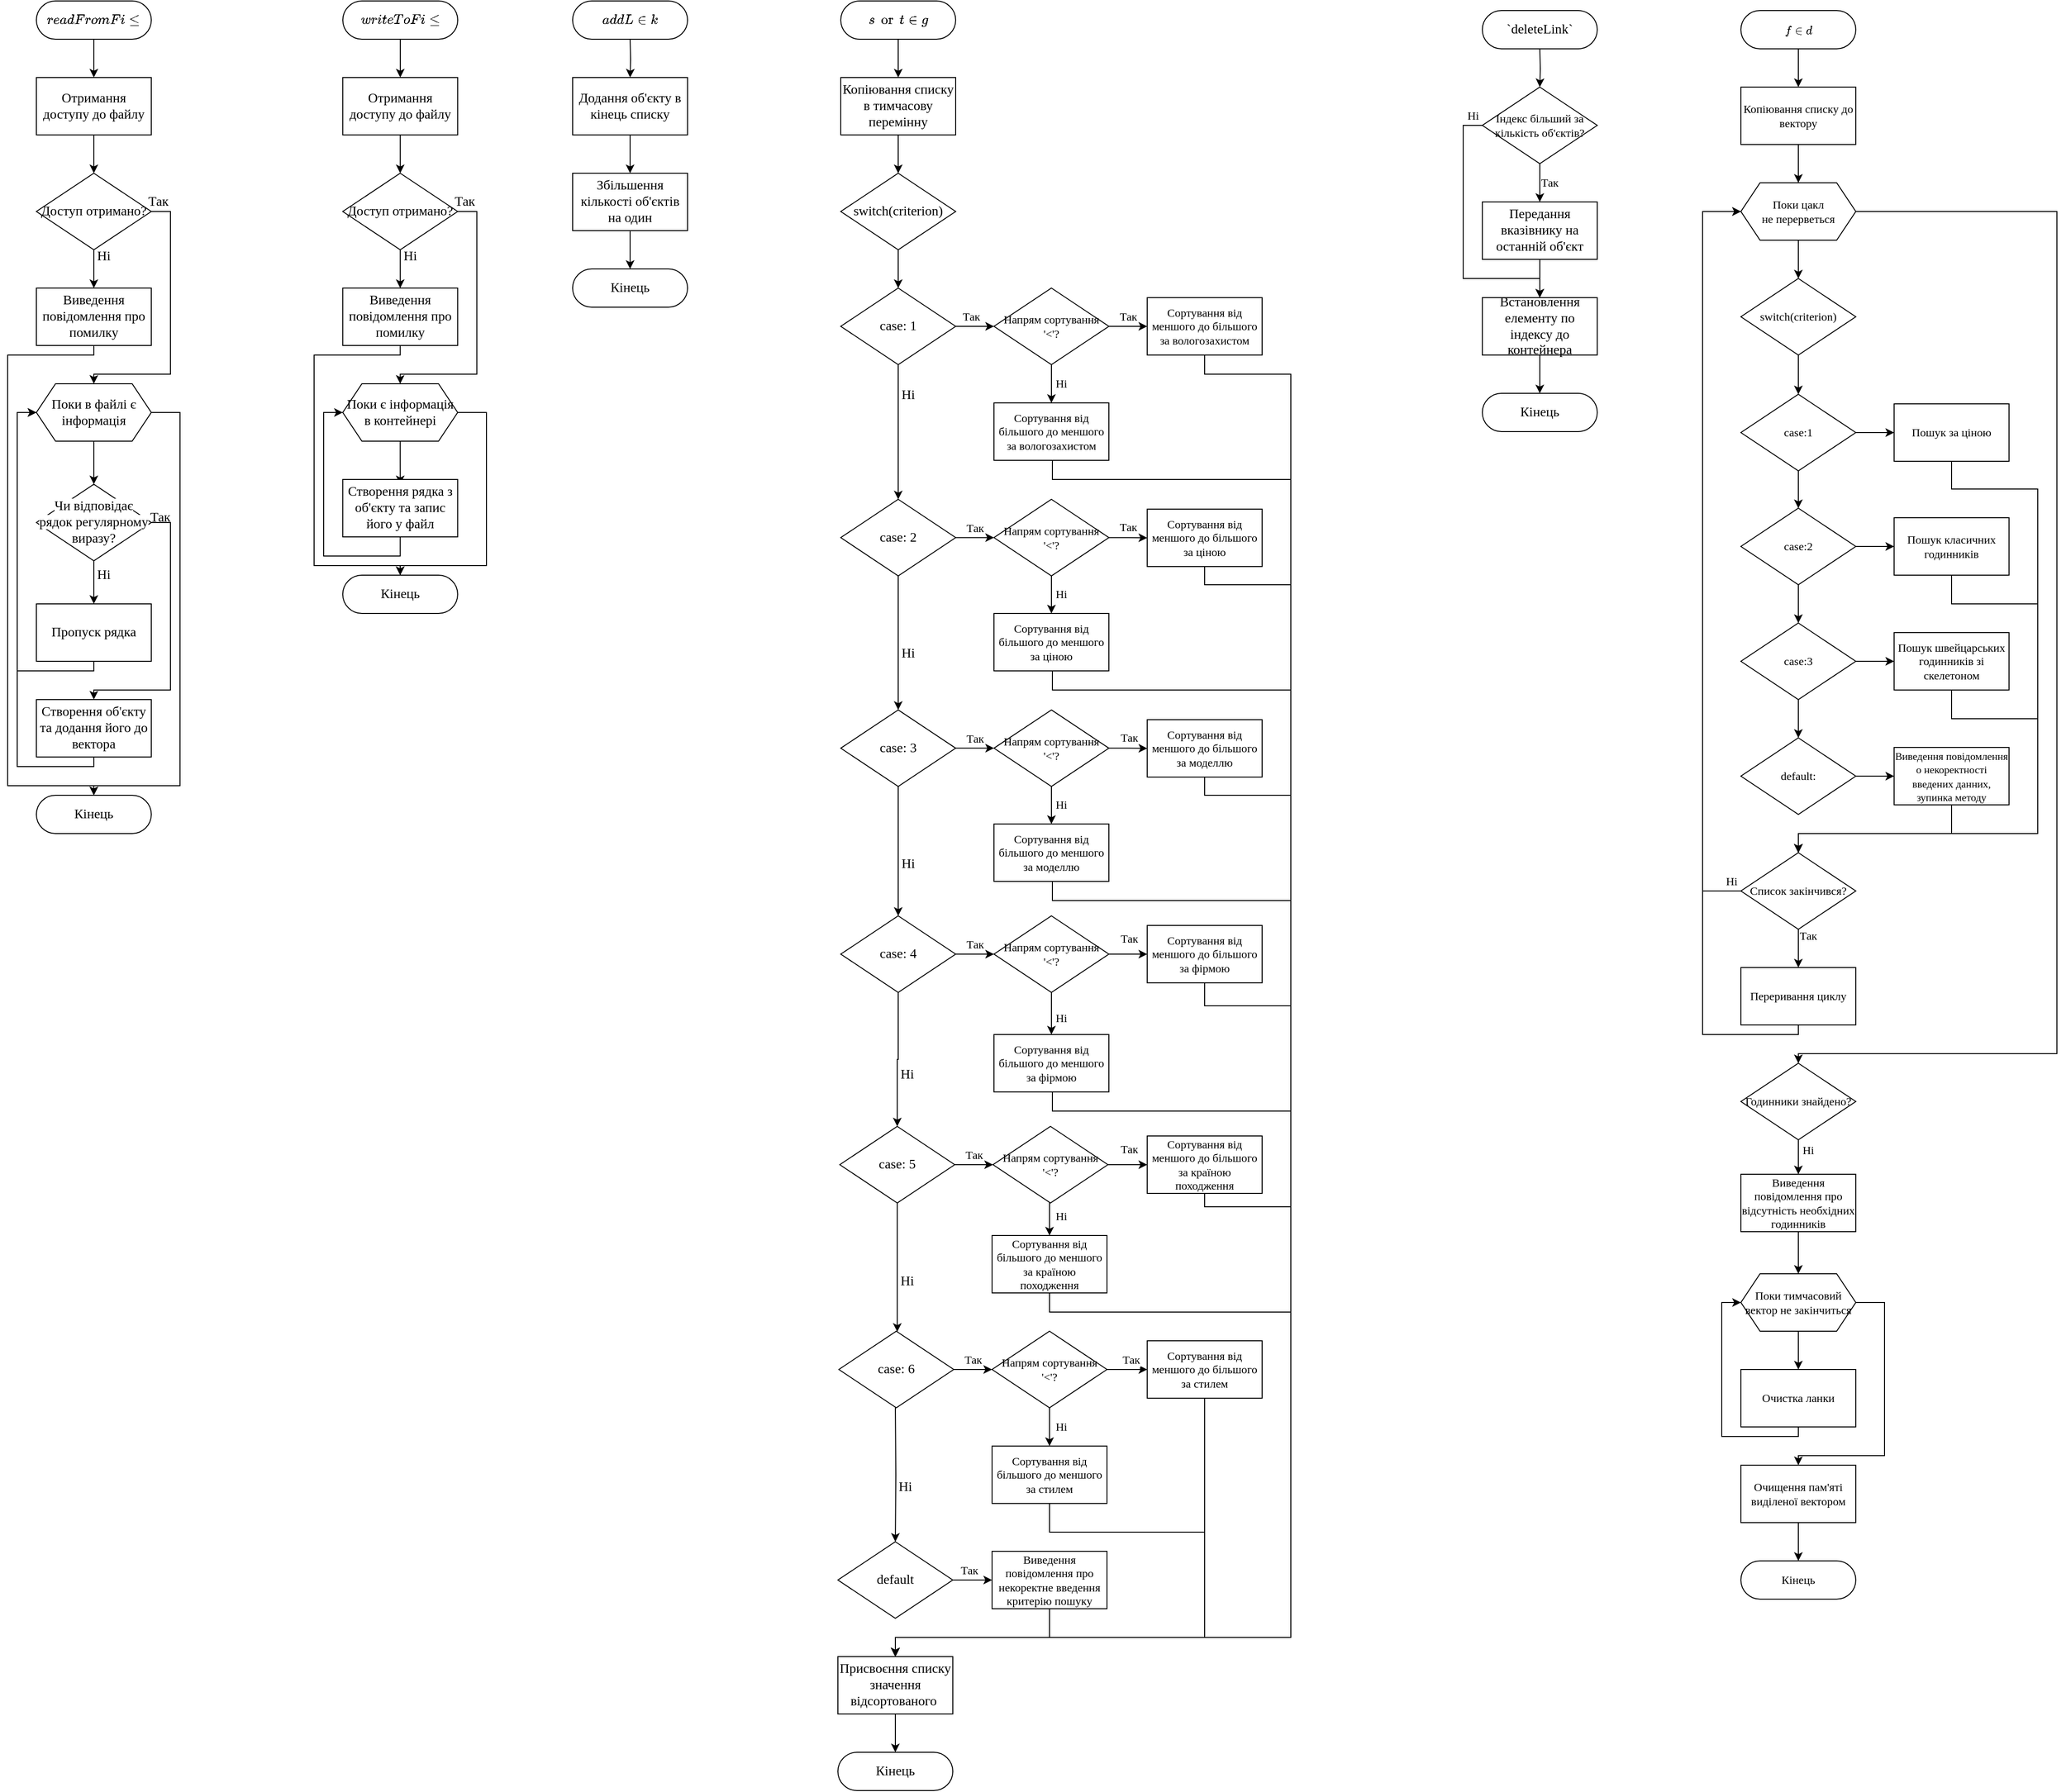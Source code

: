<mxfile version="14.4.3" type="device"><diagram id="C5RBs43oDa-KdzZeNtuy" name="Page-1"><mxGraphModel dx="2300" dy="4115" grid="1" gridSize="10" guides="1" tooltips="1" connect="1" arrows="1" fold="1" page="1" pageScale="1" pageWidth="827" pageHeight="1169" math="0" shadow="0"><root><mxCell id="WIyWlLk6GJQsqaUBKTNV-0"/><mxCell id="WIyWlLk6GJQsqaUBKTNV-1" parent="WIyWlLk6GJQsqaUBKTNV-0"/><mxCell id="lviBBqYnJqpCZxhxP9Mu-7" value="" style="edgeStyle=orthogonalEdgeStyle;rounded=0;orthogonalLoop=1;jettySize=auto;html=1;fontFamily=Times New Roman;fontSize=14;" edge="1" parent="WIyWlLk6GJQsqaUBKTNV-1" source="lviBBqYnJqpCZxhxP9Mu-0" target="lviBBqYnJqpCZxhxP9Mu-1"><mxGeometry relative="1" as="geometry"/></mxCell><mxCell id="lviBBqYnJqpCZxhxP9Mu-0" value="`readFromFile`" style="rounded=1;whiteSpace=wrap;html=1;arcSize=50;fontFamily=Times New Roman;fontSize=14;" vertex="1" parent="WIyWlLk6GJQsqaUBKTNV-1"><mxGeometry x="120" y="40" width="120" height="40" as="geometry"/></mxCell><mxCell id="lviBBqYnJqpCZxhxP9Mu-6" value="" style="edgeStyle=orthogonalEdgeStyle;rounded=0;orthogonalLoop=1;jettySize=auto;html=1;fontFamily=Times New Roman;fontSize=14;" edge="1" parent="WIyWlLk6GJQsqaUBKTNV-1" source="lviBBqYnJqpCZxhxP9Mu-1" target="lviBBqYnJqpCZxhxP9Mu-2"><mxGeometry relative="1" as="geometry"/></mxCell><mxCell id="lviBBqYnJqpCZxhxP9Mu-1" value="Отримання доступу до файлу" style="rounded=0;whiteSpace=wrap;html=1;fontFamily=Times New Roman;fontSize=14;" vertex="1" parent="WIyWlLk6GJQsqaUBKTNV-1"><mxGeometry x="120" y="120" width="120" height="60" as="geometry"/></mxCell><mxCell id="lviBBqYnJqpCZxhxP9Mu-4" value="" style="edgeStyle=orthogonalEdgeStyle;rounded=0;orthogonalLoop=1;jettySize=auto;html=1;fontFamily=Times New Roman;fontSize=14;" edge="1" parent="WIyWlLk6GJQsqaUBKTNV-1" source="lviBBqYnJqpCZxhxP9Mu-2" target="lviBBqYnJqpCZxhxP9Mu-3"><mxGeometry relative="1" as="geometry"/></mxCell><mxCell id="lviBBqYnJqpCZxhxP9Mu-20" value="Ні" style="edgeLabel;html=1;align=center;verticalAlign=middle;resizable=0;points=[];fontFamily=Times New Roman;fontSize=14;" vertex="1" connectable="0" parent="lviBBqYnJqpCZxhxP9Mu-4"><mxGeometry x="-0.651" y="-1" relative="1" as="geometry"><mxPoint x="11" as="offset"/></mxGeometry></mxCell><mxCell id="lviBBqYnJqpCZxhxP9Mu-5" style="edgeStyle=orthogonalEdgeStyle;rounded=0;orthogonalLoop=1;jettySize=auto;html=1;exitX=1;exitY=0.5;exitDx=0;exitDy=0;fontFamily=Times New Roman;fontSize=14;" edge="1" parent="WIyWlLk6GJQsqaUBKTNV-1" source="lviBBqYnJqpCZxhxP9Mu-2"><mxGeometry relative="1" as="geometry"><mxPoint x="180" y="440" as="targetPoint"/><Array as="points"><mxPoint x="260" y="260"/><mxPoint x="260" y="430"/><mxPoint x="180" y="430"/></Array></mxGeometry></mxCell><mxCell id="lviBBqYnJqpCZxhxP9Mu-21" value="Так" style="edgeLabel;html=1;align=center;verticalAlign=middle;resizable=0;points=[];fontFamily=Times New Roman;fontSize=14;" vertex="1" connectable="0" parent="lviBBqYnJqpCZxhxP9Mu-5"><mxGeometry x="-0.955" relative="1" as="geometry"><mxPoint y="-10" as="offset"/></mxGeometry></mxCell><mxCell id="lviBBqYnJqpCZxhxP9Mu-2" value="Доступ отримано?" style="rhombus;whiteSpace=wrap;html=1;fontFamily=Times New Roman;fontSize=14;" vertex="1" parent="WIyWlLk6GJQsqaUBKTNV-1"><mxGeometry x="120" y="220" width="120" height="80" as="geometry"/></mxCell><mxCell id="lviBBqYnJqpCZxhxP9Mu-22" style="edgeStyle=orthogonalEdgeStyle;rounded=0;orthogonalLoop=1;jettySize=auto;html=1;entryX=0.5;entryY=0;entryDx=0;entryDy=0;fontFamily=Times New Roman;fontSize=14;" edge="1" parent="WIyWlLk6GJQsqaUBKTNV-1" source="lviBBqYnJqpCZxhxP9Mu-3" target="lviBBqYnJqpCZxhxP9Mu-13"><mxGeometry relative="1" as="geometry"><Array as="points"><mxPoint x="180" y="410"/><mxPoint x="90" y="410"/><mxPoint x="90" y="860"/><mxPoint x="180" y="860"/></Array></mxGeometry></mxCell><mxCell id="lviBBqYnJqpCZxhxP9Mu-3" value="Виведення повідомлення про помилку" style="rounded=0;whiteSpace=wrap;html=1;fontFamily=Times New Roman;fontSize=14;" vertex="1" parent="WIyWlLk6GJQsqaUBKTNV-1"><mxGeometry x="120" y="340" width="120" height="60" as="geometry"/></mxCell><mxCell id="lviBBqYnJqpCZxhxP9Mu-14" value="" style="edgeStyle=orthogonalEdgeStyle;rounded=0;orthogonalLoop=1;jettySize=auto;html=1;fontFamily=Times New Roman;fontSize=14;" edge="1" parent="WIyWlLk6GJQsqaUBKTNV-1" source="lviBBqYnJqpCZxhxP9Mu-9" target="lviBBqYnJqpCZxhxP9Mu-10"><mxGeometry relative="1" as="geometry"/></mxCell><mxCell id="lviBBqYnJqpCZxhxP9Mu-19" style="edgeStyle=orthogonalEdgeStyle;rounded=0;orthogonalLoop=1;jettySize=auto;html=1;exitX=1;exitY=0.5;exitDx=0;exitDy=0;entryX=0.5;entryY=0;entryDx=0;entryDy=0;fontFamily=Times New Roman;fontSize=14;" edge="1" parent="WIyWlLk6GJQsqaUBKTNV-1" source="lviBBqYnJqpCZxhxP9Mu-9" target="lviBBqYnJqpCZxhxP9Mu-13"><mxGeometry relative="1" as="geometry"><Array as="points"><mxPoint x="270" y="470"/><mxPoint x="270" y="860"/><mxPoint x="180" y="860"/></Array></mxGeometry></mxCell><mxCell id="lviBBqYnJqpCZxhxP9Mu-9" value="Поки в файлі є інформація" style="shape=hexagon;perimeter=hexagonPerimeter2;whiteSpace=wrap;html=1;fixedSize=1;fontFamily=Times New Roman;fontSize=14;" vertex="1" parent="WIyWlLk6GJQsqaUBKTNV-1"><mxGeometry x="120" y="440" width="120" height="60" as="geometry"/></mxCell><mxCell id="lviBBqYnJqpCZxhxP9Mu-15" value="Ні" style="edgeStyle=orthogonalEdgeStyle;rounded=0;orthogonalLoop=1;jettySize=auto;html=1;fontFamily=Times New Roman;fontSize=14;" edge="1" parent="WIyWlLk6GJQsqaUBKTNV-1" source="lviBBqYnJqpCZxhxP9Mu-10" target="lviBBqYnJqpCZxhxP9Mu-11"><mxGeometry x="-0.333" y="10" relative="1" as="geometry"><Array as="points"><mxPoint x="180" y="650"/><mxPoint x="180" y="650"/></Array><mxPoint as="offset"/></mxGeometry></mxCell><mxCell id="lviBBqYnJqpCZxhxP9Mu-16" style="edgeStyle=orthogonalEdgeStyle;rounded=0;orthogonalLoop=1;jettySize=auto;html=1;exitX=1;exitY=0.5;exitDx=0;exitDy=0;fontFamily=Times New Roman;fontSize=14;" edge="1" parent="WIyWlLk6GJQsqaUBKTNV-1" source="lviBBqYnJqpCZxhxP9Mu-10" target="lviBBqYnJqpCZxhxP9Mu-12"><mxGeometry relative="1" as="geometry"><Array as="points"><mxPoint x="260" y="585"/><mxPoint x="260" y="760"/><mxPoint x="180" y="760"/></Array></mxGeometry></mxCell><mxCell id="lviBBqYnJqpCZxhxP9Mu-23" value="Так" style="edgeLabel;html=1;align=center;verticalAlign=middle;resizable=0;points=[];labelBackgroundColor=none;fontFamily=Times New Roman;fontSize=14;" vertex="1" connectable="0" parent="lviBBqYnJqpCZxhxP9Mu-16"><mxGeometry x="-0.937" y="-1" relative="1" as="geometry"><mxPoint y="-6.01" as="offset"/></mxGeometry></mxCell><mxCell id="lviBBqYnJqpCZxhxP9Mu-10" value="&lt;span style=&quot;background-color: rgb(255, 255, 255); font-size: 14px;&quot;&gt;Чи відповідає рядок регулярному виразу?&lt;/span&gt;" style="rhombus;whiteSpace=wrap;html=1;fontFamily=Times New Roman;fontSize=14;" vertex="1" parent="WIyWlLk6GJQsqaUBKTNV-1"><mxGeometry x="120" y="545" width="120" height="80" as="geometry"/></mxCell><mxCell id="lviBBqYnJqpCZxhxP9Mu-18" style="edgeStyle=orthogonalEdgeStyle;rounded=0;orthogonalLoop=1;jettySize=auto;html=1;exitX=0.5;exitY=1;exitDx=0;exitDy=0;fontFamily=Times New Roman;fontSize=14;" edge="1" parent="WIyWlLk6GJQsqaUBKTNV-1" source="lviBBqYnJqpCZxhxP9Mu-11"><mxGeometry relative="1" as="geometry"><mxPoint x="120" y="470" as="targetPoint"/><Array as="points"><mxPoint x="180" y="740"/><mxPoint x="100" y="740"/><mxPoint x="100" y="470"/></Array></mxGeometry></mxCell><mxCell id="lviBBqYnJqpCZxhxP9Mu-11" value="Пропуск рядка" style="rounded=0;whiteSpace=wrap;html=1;fontFamily=Times New Roman;fontSize=14;" vertex="1" parent="WIyWlLk6GJQsqaUBKTNV-1"><mxGeometry x="120" y="670" width="120" height="60" as="geometry"/></mxCell><mxCell id="lviBBqYnJqpCZxhxP9Mu-17" style="edgeStyle=orthogonalEdgeStyle;rounded=0;orthogonalLoop=1;jettySize=auto;html=1;entryX=0;entryY=0.5;entryDx=0;entryDy=0;fontFamily=Times New Roman;fontSize=14;" edge="1" parent="WIyWlLk6GJQsqaUBKTNV-1" source="lviBBqYnJqpCZxhxP9Mu-12" target="lviBBqYnJqpCZxhxP9Mu-9"><mxGeometry relative="1" as="geometry"><Array as="points"><mxPoint x="180" y="840"/><mxPoint x="100" y="840"/><mxPoint x="100" y="470"/></Array></mxGeometry></mxCell><mxCell id="lviBBqYnJqpCZxhxP9Mu-12" value="Створення об&lt;span style=&quot;color: rgb(32, 33, 36); font-size: 14px; text-align: left; background-color: rgb(255, 255, 255);&quot;&gt;'&lt;/span&gt;єкту та додання його до вектора" style="rounded=0;whiteSpace=wrap;html=1;fontFamily=Times New Roman;fontSize=14;" vertex="1" parent="WIyWlLk6GJQsqaUBKTNV-1"><mxGeometry x="120" y="770" width="120" height="60" as="geometry"/></mxCell><mxCell id="lviBBqYnJqpCZxhxP9Mu-13" value="Кінець" style="rounded=1;whiteSpace=wrap;html=1;arcSize=50;fontFamily=Times New Roman;fontSize=14;" vertex="1" parent="WIyWlLk6GJQsqaUBKTNV-1"><mxGeometry x="120" y="870" width="120" height="40" as="geometry"/></mxCell><mxCell id="lviBBqYnJqpCZxhxP9Mu-34" value="" style="edgeStyle=orthogonalEdgeStyle;rounded=0;orthogonalLoop=1;jettySize=auto;html=1;fontFamily=Times New Roman;fontSize=14;" edge="1" parent="WIyWlLk6GJQsqaUBKTNV-1" source="lviBBqYnJqpCZxhxP9Mu-24"><mxGeometry relative="1" as="geometry"><mxPoint x="500" y="120" as="targetPoint"/></mxGeometry></mxCell><mxCell id="lviBBqYnJqpCZxhxP9Mu-24" value="`writeToFile`" style="rounded=1;whiteSpace=wrap;html=1;labelBackgroundColor=none;fontFamily=Times New Roman;fontSize=14;arcSize=50;" vertex="1" parent="WIyWlLk6GJQsqaUBKTNV-1"><mxGeometry x="440" y="40" width="120" height="40" as="geometry"/></mxCell><mxCell id="lviBBqYnJqpCZxhxP9Mu-35" value="" style="edgeStyle=orthogonalEdgeStyle;rounded=0;orthogonalLoop=1;jettySize=auto;html=1;fontFamily=Times New Roman;fontSize=14;" edge="1" parent="WIyWlLk6GJQsqaUBKTNV-1" source="lviBBqYnJqpCZxhxP9Mu-36" target="lviBBqYnJqpCZxhxP9Mu-41"><mxGeometry relative="1" as="geometry"/></mxCell><mxCell id="lviBBqYnJqpCZxhxP9Mu-36" value="Отримання доступу до файлу" style="rounded=0;whiteSpace=wrap;html=1;fontFamily=Times New Roman;fontSize=14;" vertex="1" parent="WIyWlLk6GJQsqaUBKTNV-1"><mxGeometry x="439.94" y="120" width="120" height="60" as="geometry"/></mxCell><mxCell id="lviBBqYnJqpCZxhxP9Mu-37" value="" style="edgeStyle=orthogonalEdgeStyle;rounded=0;orthogonalLoop=1;jettySize=auto;html=1;fontFamily=Times New Roman;fontSize=14;" edge="1" parent="WIyWlLk6GJQsqaUBKTNV-1" source="lviBBqYnJqpCZxhxP9Mu-41" target="lviBBqYnJqpCZxhxP9Mu-43"><mxGeometry relative="1" as="geometry"/></mxCell><mxCell id="lviBBqYnJqpCZxhxP9Mu-38" value="Ні" style="edgeLabel;html=1;align=center;verticalAlign=middle;resizable=0;points=[];fontFamily=Times New Roman;fontSize=14;" vertex="1" connectable="0" parent="lviBBqYnJqpCZxhxP9Mu-37"><mxGeometry x="-0.651" y="-1" relative="1" as="geometry"><mxPoint x="11" as="offset"/></mxGeometry></mxCell><mxCell id="lviBBqYnJqpCZxhxP9Mu-39" style="edgeStyle=orthogonalEdgeStyle;rounded=0;orthogonalLoop=1;jettySize=auto;html=1;exitX=1;exitY=0.5;exitDx=0;exitDy=0;fontFamily=Times New Roman;fontSize=14;" edge="1" parent="WIyWlLk6GJQsqaUBKTNV-1" source="lviBBqYnJqpCZxhxP9Mu-41"><mxGeometry relative="1" as="geometry"><mxPoint x="499.94" y="440" as="targetPoint"/><Array as="points"><mxPoint x="579.94" y="260"/><mxPoint x="579.94" y="430"/><mxPoint x="499.94" y="430"/></Array></mxGeometry></mxCell><mxCell id="lviBBqYnJqpCZxhxP9Mu-40" value="Так" style="edgeLabel;html=1;align=center;verticalAlign=middle;resizable=0;points=[];fontFamily=Times New Roman;fontSize=14;" vertex="1" connectable="0" parent="lviBBqYnJqpCZxhxP9Mu-39"><mxGeometry x="-0.955" relative="1" as="geometry"><mxPoint y="-10" as="offset"/></mxGeometry></mxCell><mxCell id="lviBBqYnJqpCZxhxP9Mu-41" value="Доступ отримано?" style="rhombus;whiteSpace=wrap;html=1;fontFamily=Times New Roman;fontSize=14;" vertex="1" parent="WIyWlLk6GJQsqaUBKTNV-1"><mxGeometry x="439.94" y="220" width="120" height="80" as="geometry"/></mxCell><mxCell id="lviBBqYnJqpCZxhxP9Mu-42" style="edgeStyle=orthogonalEdgeStyle;rounded=0;orthogonalLoop=1;jettySize=auto;html=1;entryX=0.5;entryY=0;entryDx=0;entryDy=0;fontFamily=Times New Roman;fontSize=14;" edge="1" parent="WIyWlLk6GJQsqaUBKTNV-1" source="lviBBqYnJqpCZxhxP9Mu-43" target="lviBBqYnJqpCZxhxP9Mu-55"><mxGeometry relative="1" as="geometry"><Array as="points"><mxPoint x="500" y="410"/><mxPoint x="410" y="410"/><mxPoint x="410" y="630"/><mxPoint x="500" y="630"/></Array></mxGeometry></mxCell><mxCell id="lviBBqYnJqpCZxhxP9Mu-43" value="Виведення повідомлення про помилку" style="rounded=0;whiteSpace=wrap;html=1;fontFamily=Times New Roman;fontSize=14;" vertex="1" parent="WIyWlLk6GJQsqaUBKTNV-1"><mxGeometry x="439.94" y="340" width="120" height="60" as="geometry"/></mxCell><mxCell id="lviBBqYnJqpCZxhxP9Mu-44" value="" style="edgeStyle=orthogonalEdgeStyle;rounded=0;orthogonalLoop=1;jettySize=auto;html=1;fontFamily=Times New Roman;fontSize=14;" edge="1" parent="WIyWlLk6GJQsqaUBKTNV-1" source="lviBBqYnJqpCZxhxP9Mu-46"><mxGeometry relative="1" as="geometry"><mxPoint x="499.94" y="545" as="targetPoint"/></mxGeometry></mxCell><mxCell id="lviBBqYnJqpCZxhxP9Mu-45" style="edgeStyle=orthogonalEdgeStyle;rounded=0;orthogonalLoop=1;jettySize=auto;html=1;exitX=1;exitY=0.5;exitDx=0;exitDy=0;entryX=0.5;entryY=0;entryDx=0;entryDy=0;fontFamily=Times New Roman;fontSize=14;" edge="1" parent="WIyWlLk6GJQsqaUBKTNV-1" source="lviBBqYnJqpCZxhxP9Mu-46" target="lviBBqYnJqpCZxhxP9Mu-55"><mxGeometry relative="1" as="geometry"><Array as="points"><mxPoint x="590" y="470"/><mxPoint x="590" y="630"/><mxPoint x="500" y="630"/></Array></mxGeometry></mxCell><mxCell id="lviBBqYnJqpCZxhxP9Mu-46" value="Поки є інформація в контейнері" style="shape=hexagon;perimeter=hexagonPerimeter2;whiteSpace=wrap;html=1;fixedSize=1;fontFamily=Times New Roman;fontSize=14;" vertex="1" parent="WIyWlLk6GJQsqaUBKTNV-1"><mxGeometry x="439.94" y="440" width="120" height="60" as="geometry"/></mxCell><mxCell id="lviBBqYnJqpCZxhxP9Mu-53" style="edgeStyle=orthogonalEdgeStyle;rounded=0;orthogonalLoop=1;jettySize=auto;html=1;entryX=0;entryY=0.5;entryDx=0;entryDy=0;fontFamily=Times New Roman;fontSize=14;" edge="1" parent="WIyWlLk6GJQsqaUBKTNV-1" source="lviBBqYnJqpCZxhxP9Mu-54" target="lviBBqYnJqpCZxhxP9Mu-46"><mxGeometry relative="1" as="geometry"><Array as="points"><mxPoint x="500" y="620"/><mxPoint x="420" y="620"/><mxPoint x="420" y="470"/></Array></mxGeometry></mxCell><mxCell id="lviBBqYnJqpCZxhxP9Mu-54" value="Створення рядка з об'єкту та запис його у файл" style="rounded=0;whiteSpace=wrap;html=1;fontFamily=Times New Roman;fontSize=14;" vertex="1" parent="WIyWlLk6GJQsqaUBKTNV-1"><mxGeometry x="439.94" y="540" width="120" height="60" as="geometry"/></mxCell><mxCell id="lviBBqYnJqpCZxhxP9Mu-55" value="Кінець" style="rounded=1;whiteSpace=wrap;html=1;arcSize=50;fontFamily=Times New Roman;fontSize=14;" vertex="1" parent="WIyWlLk6GJQsqaUBKTNV-1"><mxGeometry x="439.94" y="640" width="120" height="40" as="geometry"/></mxCell><mxCell id="lviBBqYnJqpCZxhxP9Mu-56" value="" style="edgeStyle=orthogonalEdgeStyle;rounded=0;orthogonalLoop=1;jettySize=auto;html=1;fontFamily=Times New Roman;fontSize=14;" edge="1" parent="WIyWlLk6GJQsqaUBKTNV-1" target="lviBBqYnJqpCZxhxP9Mu-59"><mxGeometry relative="1" as="geometry"><mxPoint x="740" y="80" as="sourcePoint"/></mxGeometry></mxCell><mxCell id="lviBBqYnJqpCZxhxP9Mu-58" value="" style="edgeStyle=orthogonalEdgeStyle;rounded=0;orthogonalLoop=1;jettySize=auto;html=1;fontFamily=Times New Roman;fontSize=14;" edge="1" parent="WIyWlLk6GJQsqaUBKTNV-1" source="lviBBqYnJqpCZxhxP9Mu-59"><mxGeometry relative="1" as="geometry"><mxPoint x="740" y="220" as="targetPoint"/></mxGeometry></mxCell><mxCell id="lviBBqYnJqpCZxhxP9Mu-59" value="Додання об'єкту в кінець списку" style="rounded=0;whiteSpace=wrap;html=1;fontFamily=Times New Roman;fontSize=14;" vertex="1" parent="WIyWlLk6GJQsqaUBKTNV-1"><mxGeometry x="680" y="120" width="120" height="60" as="geometry"/></mxCell><mxCell id="lviBBqYnJqpCZxhxP9Mu-65" value="" style="edgeStyle=orthogonalEdgeStyle;rounded=0;orthogonalLoop=1;jettySize=auto;html=1;fontFamily=Times New Roman;fontSize=14;" edge="1" parent="WIyWlLk6GJQsqaUBKTNV-1" source="lviBBqYnJqpCZxhxP9Mu-66" target="lviBBqYnJqpCZxhxP9Mu-67"><mxGeometry relative="1" as="geometry"/></mxCell><mxCell id="lviBBqYnJqpCZxhxP9Mu-66" value="Збільшення кількості об'єктів на один" style="rounded=0;whiteSpace=wrap;html=1;fontFamily=Times New Roman;fontSize=14;" vertex="1" parent="WIyWlLk6GJQsqaUBKTNV-1"><mxGeometry x="680" y="220" width="120" height="60" as="geometry"/></mxCell><mxCell id="lviBBqYnJqpCZxhxP9Mu-67" value="Кінець" style="rounded=1;whiteSpace=wrap;html=1;arcSize=50;fontFamily=Times New Roman;fontSize=14;" vertex="1" parent="WIyWlLk6GJQsqaUBKTNV-1"><mxGeometry x="680" y="320" width="120" height="40" as="geometry"/></mxCell><mxCell id="lviBBqYnJqpCZxhxP9Mu-68" value="&lt;span style=&quot;font-size: 14px;&quot;&gt;`addLink`&lt;/span&gt;" style="rounded=1;whiteSpace=wrap;html=1;labelBackgroundColor=none;fontFamily=Times New Roman;fontSize=14;arcSize=50;" vertex="1" parent="WIyWlLk6GJQsqaUBKTNV-1"><mxGeometry x="680" y="40" width="120" height="40" as="geometry"/></mxCell><mxCell id="lviBBqYnJqpCZxhxP9Mu-88" value="" style="edgeStyle=orthogonalEdgeStyle;rounded=0;orthogonalLoop=1;jettySize=auto;html=1;fontFamily=Times New Roman;fontSize=14;" edge="1" parent="WIyWlLk6GJQsqaUBKTNV-1" source="lviBBqYnJqpCZxhxP9Mu-69" target="lviBBqYnJqpCZxhxP9Mu-87"><mxGeometry relative="1" as="geometry"/></mxCell><mxCell id="lviBBqYnJqpCZxhxP9Mu-69" value="`sorting`" style="rounded=1;whiteSpace=wrap;html=1;labelBackgroundColor=none;fontFamily=Times New Roman;fontSize=14;arcSize=50;" vertex="1" parent="WIyWlLk6GJQsqaUBKTNV-1"><mxGeometry x="960" y="40" width="120" height="40" as="geometry"/></mxCell><mxCell id="lviBBqYnJqpCZxhxP9Mu-90" value="" style="edgeStyle=orthogonalEdgeStyle;rounded=0;orthogonalLoop=1;jettySize=auto;html=1;fontFamily=Times New Roman;fontSize=14;" edge="1" parent="WIyWlLk6GJQsqaUBKTNV-1" source="lviBBqYnJqpCZxhxP9Mu-70" target="lviBBqYnJqpCZxhxP9Mu-71"><mxGeometry relative="1" as="geometry"/></mxCell><mxCell id="lviBBqYnJqpCZxhxP9Mu-70" value="switch(criterion)" style="rhombus;whiteSpace=wrap;html=1;labelBackgroundColor=none;fontFamily=Times New Roman;fontSize=14;" vertex="1" parent="WIyWlLk6GJQsqaUBKTNV-1"><mxGeometry x="960" y="220" width="120" height="80" as="geometry"/></mxCell><mxCell id="lviBBqYnJqpCZxhxP9Mu-91" value="" style="edgeStyle=orthogonalEdgeStyle;rounded=0;orthogonalLoop=1;jettySize=auto;html=1;fontFamily=Times New Roman;fontSize=14;" edge="1" parent="WIyWlLk6GJQsqaUBKTNV-1" source="lviBBqYnJqpCZxhxP9Mu-71" target="lviBBqYnJqpCZxhxP9Mu-73"><mxGeometry relative="1" as="geometry"/></mxCell><mxCell id="lviBBqYnJqpCZxhxP9Mu-106" value="Ні" style="edgeLabel;html=1;align=center;verticalAlign=middle;resizable=0;points=[];fontSize=14;fontFamily=Times New Roman;" vertex="1" connectable="0" parent="lviBBqYnJqpCZxhxP9Mu-91"><mxGeometry x="-0.767" y="1" relative="1" as="geometry"><mxPoint x="9" y="15.24" as="offset"/></mxGeometry></mxCell><mxCell id="lviBBqYnJqpCZxhxP9Mu-105" value="" style="edgeStyle=orthogonalEdgeStyle;rounded=0;orthogonalLoop=1;jettySize=auto;html=1;fontFamily=Times New Roman;fontSize=14;" edge="1" parent="WIyWlLk6GJQsqaUBKTNV-1" source="lviBBqYnJqpCZxhxP9Mu-71" target="lviBBqYnJqpCZxhxP9Mu-81"><mxGeometry relative="1" as="geometry"/></mxCell><mxCell id="lviBBqYnJqpCZxhxP9Mu-115" value="Так" style="edgeLabel;html=1;align=center;verticalAlign=middle;resizable=0;points=[];fontSize=12;fontFamily=Times New Roman;" vertex="1" connectable="0" parent="lviBBqYnJqpCZxhxP9Mu-105"><mxGeometry x="-0.233" y="-1" relative="1" as="geometry"><mxPoint y="-11" as="offset"/></mxGeometry></mxCell><mxCell id="lviBBqYnJqpCZxhxP9Mu-71" value="case: 1" style="rhombus;whiteSpace=wrap;html=1;labelBackgroundColor=none;fontFamily=Times New Roman;fontSize=14;" vertex="1" parent="WIyWlLk6GJQsqaUBKTNV-1"><mxGeometry x="960" y="340" width="120" height="80" as="geometry"/></mxCell><mxCell id="lviBBqYnJqpCZxhxP9Mu-92" value="" style="edgeStyle=orthogonalEdgeStyle;rounded=0;orthogonalLoop=1;jettySize=auto;html=1;fontFamily=Times New Roman;fontSize=14;" edge="1" parent="WIyWlLk6GJQsqaUBKTNV-1" source="lviBBqYnJqpCZxhxP9Mu-73" target="lviBBqYnJqpCZxhxP9Mu-75"><mxGeometry relative="1" as="geometry"/></mxCell><mxCell id="lviBBqYnJqpCZxhxP9Mu-107" value="Ні" style="edgeLabel;html=1;align=center;verticalAlign=middle;resizable=0;points=[];fontSize=14;fontFamily=Times New Roman;" vertex="1" connectable="0" parent="lviBBqYnJqpCZxhxP9Mu-92"><mxGeometry x="0.23" y="1" relative="1" as="geometry"><mxPoint x="9" y="-4.8" as="offset"/></mxGeometry></mxCell><mxCell id="lviBBqYnJqpCZxhxP9Mu-104" value="" style="edgeStyle=orthogonalEdgeStyle;rounded=0;orthogonalLoop=1;jettySize=auto;html=1;fontFamily=Times New Roman;fontSize=14;" edge="1" parent="WIyWlLk6GJQsqaUBKTNV-1" source="lviBBqYnJqpCZxhxP9Mu-73" target="lviBBqYnJqpCZxhxP9Mu-82"><mxGeometry relative="1" as="geometry"/></mxCell><mxCell id="lviBBqYnJqpCZxhxP9Mu-116" value="Так" style="edgeLabel;html=1;align=center;verticalAlign=middle;resizable=0;points=[];fontSize=12;fontFamily=Times New Roman;" vertex="1" connectable="0" parent="lviBBqYnJqpCZxhxP9Mu-104"><mxGeometry x="-0.667" relative="1" as="geometry"><mxPoint x="13.33" y="-10" as="offset"/></mxGeometry></mxCell><mxCell id="lviBBqYnJqpCZxhxP9Mu-73" value="case: 2" style="rhombus;whiteSpace=wrap;html=1;labelBackgroundColor=none;fontFamily=Times New Roman;fontSize=14;" vertex="1" parent="WIyWlLk6GJQsqaUBKTNV-1"><mxGeometry x="960" y="560.76" width="120" height="80" as="geometry"/></mxCell><mxCell id="lviBBqYnJqpCZxhxP9Mu-93" value="" style="edgeStyle=orthogonalEdgeStyle;rounded=0;orthogonalLoop=1;jettySize=auto;html=1;fontFamily=Times New Roman;fontSize=14;" edge="1" parent="WIyWlLk6GJQsqaUBKTNV-1" source="lviBBqYnJqpCZxhxP9Mu-75" target="lviBBqYnJqpCZxhxP9Mu-76"><mxGeometry relative="1" as="geometry"/></mxCell><mxCell id="lviBBqYnJqpCZxhxP9Mu-108" value="Ні" style="edgeLabel;html=1;align=center;verticalAlign=middle;resizable=0;points=[];fontSize=14;fontFamily=Times New Roman;" vertex="1" connectable="0" parent="lviBBqYnJqpCZxhxP9Mu-93"><mxGeometry x="0.19" relative="1" as="geometry"><mxPoint x="10" as="offset"/></mxGeometry></mxCell><mxCell id="lviBBqYnJqpCZxhxP9Mu-103" value="" style="edgeStyle=orthogonalEdgeStyle;rounded=0;orthogonalLoop=1;jettySize=auto;html=1;fontFamily=Times New Roman;fontSize=14;" edge="1" parent="WIyWlLk6GJQsqaUBKTNV-1" source="lviBBqYnJqpCZxhxP9Mu-75" target="lviBBqYnJqpCZxhxP9Mu-83"><mxGeometry relative="1" as="geometry"/></mxCell><mxCell id="lviBBqYnJqpCZxhxP9Mu-117" value="Так" style="edgeLabel;html=1;align=center;verticalAlign=middle;resizable=0;points=[];fontSize=12;fontFamily=Times New Roman;" vertex="1" connectable="0" parent="lviBBqYnJqpCZxhxP9Mu-103"><mxGeometry x="-0.283" y="-2" relative="1" as="geometry"><mxPoint x="5.67" y="-12" as="offset"/></mxGeometry></mxCell><mxCell id="lviBBqYnJqpCZxhxP9Mu-75" value="&lt;span style=&quot;font-size: 14px;&quot;&gt;case: 3&lt;/span&gt;" style="rhombus;whiteSpace=wrap;html=1;labelBackgroundColor=none;fontFamily=Times New Roman;fontSize=14;" vertex="1" parent="WIyWlLk6GJQsqaUBKTNV-1"><mxGeometry x="960" y="780.8" width="120" height="80" as="geometry"/></mxCell><mxCell id="lviBBqYnJqpCZxhxP9Mu-94" value="" style="edgeStyle=orthogonalEdgeStyle;rounded=0;orthogonalLoop=1;jettySize=auto;html=1;fontFamily=Times New Roman;fontSize=14;" edge="1" parent="WIyWlLk6GJQsqaUBKTNV-1" source="lviBBqYnJqpCZxhxP9Mu-76" target="lviBBqYnJqpCZxhxP9Mu-77"><mxGeometry relative="1" as="geometry"/></mxCell><mxCell id="lviBBqYnJqpCZxhxP9Mu-110" value="Ні" style="edgeLabel;html=1;align=center;verticalAlign=middle;resizable=0;points=[];fontSize=14;fontFamily=Times New Roman;" vertex="1" connectable="0" parent="lviBBqYnJqpCZxhxP9Mu-94"><mxGeometry x="0.23" relative="1" as="geometry"><mxPoint x="10" as="offset"/></mxGeometry></mxCell><mxCell id="lviBBqYnJqpCZxhxP9Mu-102" value="" style="edgeStyle=orthogonalEdgeStyle;rounded=0;orthogonalLoop=1;jettySize=auto;html=1;fontFamily=Times New Roman;fontSize=14;" edge="1" parent="WIyWlLk6GJQsqaUBKTNV-1" source="lviBBqYnJqpCZxhxP9Mu-76" target="lviBBqYnJqpCZxhxP9Mu-84"><mxGeometry relative="1" as="geometry"/></mxCell><mxCell id="lviBBqYnJqpCZxhxP9Mu-118" value="Так" style="edgeLabel;html=1;align=center;verticalAlign=middle;resizable=0;points=[];fontSize=12;fontFamily=Times New Roman;" vertex="1" connectable="0" parent="lviBBqYnJqpCZxhxP9Mu-102"><mxGeometry x="-0.2" y="2" relative="1" as="geometry"><mxPoint x="4" y="-8" as="offset"/></mxGeometry></mxCell><mxCell id="lviBBqYnJqpCZxhxP9Mu-76" value="&lt;span style=&quot;font-size: 14px;&quot;&gt;case: 4&lt;/span&gt;" style="rhombus;whiteSpace=wrap;html=1;labelBackgroundColor=none;fontFamily=Times New Roman;fontSize=14;" vertex="1" parent="WIyWlLk6GJQsqaUBKTNV-1"><mxGeometry x="960" y="996" width="120" height="80" as="geometry"/></mxCell><mxCell id="lviBBqYnJqpCZxhxP9Mu-95" value="" style="edgeStyle=orthogonalEdgeStyle;rounded=0;orthogonalLoop=1;jettySize=auto;html=1;fontFamily=Times New Roman;fontSize=14;" edge="1" parent="WIyWlLk6GJQsqaUBKTNV-1" source="lviBBqYnJqpCZxhxP9Mu-77" target="lviBBqYnJqpCZxhxP9Mu-78"><mxGeometry relative="1" as="geometry"><Array as="points"><mxPoint x="1019" y="1326"/><mxPoint x="1019" y="1326"/></Array></mxGeometry></mxCell><mxCell id="lviBBqYnJqpCZxhxP9Mu-111" value="Ні" style="edgeLabel;html=1;align=center;verticalAlign=middle;resizable=0;points=[];fontSize=14;fontFamily=Times New Roman;" vertex="1" connectable="0" parent="lviBBqYnJqpCZxhxP9Mu-95"><mxGeometry x="0.21" relative="1" as="geometry"><mxPoint x="10" as="offset"/></mxGeometry></mxCell><mxCell id="lviBBqYnJqpCZxhxP9Mu-101" value="" style="edgeStyle=orthogonalEdgeStyle;rounded=0;orthogonalLoop=1;jettySize=auto;html=1;fontFamily=Times New Roman;fontSize=14;" edge="1" parent="WIyWlLk6GJQsqaUBKTNV-1" source="lviBBqYnJqpCZxhxP9Mu-77" target="lviBBqYnJqpCZxhxP9Mu-85"><mxGeometry relative="1" as="geometry"/></mxCell><mxCell id="lviBBqYnJqpCZxhxP9Mu-119" value="Так" style="edgeLabel;html=1;align=center;verticalAlign=middle;resizable=0;points=[];fontSize=12;fontFamily=Times New Roman;" vertex="1" connectable="0" parent="lviBBqYnJqpCZxhxP9Mu-101"><mxGeometry x="-0.25" relative="1" as="geometry"><mxPoint x="5" y="-10" as="offset"/></mxGeometry></mxCell><mxCell id="lviBBqYnJqpCZxhxP9Mu-77" value="&lt;span style=&quot;font-size: 14px;&quot;&gt;case: 5&lt;/span&gt;" style="rhombus;whiteSpace=wrap;html=1;labelBackgroundColor=none;fontFamily=Times New Roman;fontSize=14;" vertex="1" parent="WIyWlLk6GJQsqaUBKTNV-1"><mxGeometry x="959" y="1216" width="120" height="80" as="geometry"/></mxCell><mxCell id="lviBBqYnJqpCZxhxP9Mu-96" value="" style="edgeStyle=orthogonalEdgeStyle;rounded=0;orthogonalLoop=1;jettySize=auto;html=1;fontFamily=Times New Roman;fontSize=14;" edge="1" parent="WIyWlLk6GJQsqaUBKTNV-1" target="lviBBqYnJqpCZxhxP9Mu-79"><mxGeometry relative="1" as="geometry"><mxPoint x="1017" y="1510" as="sourcePoint"/></mxGeometry></mxCell><mxCell id="lviBBqYnJqpCZxhxP9Mu-112" value="Ні" style="edgeLabel;html=1;align=center;verticalAlign=middle;resizable=0;points=[];fontSize=14;fontFamily=Times New Roman;" vertex="1" connectable="0" parent="lviBBqYnJqpCZxhxP9Mu-96"><mxGeometry x="0.19" y="-1" relative="1" as="geometry"><mxPoint x="11" as="offset"/></mxGeometry></mxCell><mxCell id="lviBBqYnJqpCZxhxP9Mu-100" value="" style="edgeStyle=orthogonalEdgeStyle;rounded=0;orthogonalLoop=1;jettySize=auto;html=1;fontFamily=Times New Roman;fontSize=14;" edge="1" parent="WIyWlLk6GJQsqaUBKTNV-1" source="lviBBqYnJqpCZxhxP9Mu-78" target="lviBBqYnJqpCZxhxP9Mu-86"><mxGeometry relative="1" as="geometry"/></mxCell><mxCell id="lviBBqYnJqpCZxhxP9Mu-120" value="Так" style="edgeLabel;html=1;align=center;verticalAlign=middle;resizable=0;points=[];fontSize=12;fontFamily=Times New Roman;" vertex="1" connectable="0" parent="lviBBqYnJqpCZxhxP9Mu-100"><mxGeometry x="-0.3" relative="1" as="geometry"><mxPoint x="6" y="-10" as="offset"/></mxGeometry></mxCell><mxCell id="lviBBqYnJqpCZxhxP9Mu-78" value="&lt;span style=&quot;font-size: 14px;&quot;&gt;case: 6&lt;/span&gt;" style="rhombus;whiteSpace=wrap;html=1;labelBackgroundColor=none;fontFamily=Times New Roman;fontSize=14;" vertex="1" parent="WIyWlLk6GJQsqaUBKTNV-1"><mxGeometry x="958" y="1430" width="120" height="80" as="geometry"/></mxCell><mxCell id="lviBBqYnJqpCZxhxP9Mu-114" value="" style="edgeStyle=orthogonalEdgeStyle;rounded=0;orthogonalLoop=1;jettySize=auto;html=1;fontFamily=Times New Roman;fontSize=14;" edge="1" parent="WIyWlLk6GJQsqaUBKTNV-1" source="lviBBqYnJqpCZxhxP9Mu-79" target="lviBBqYnJqpCZxhxP9Mu-113"><mxGeometry relative="1" as="geometry"/></mxCell><mxCell id="lviBBqYnJqpCZxhxP9Mu-121" value="Так" style="edgeLabel;html=1;align=center;verticalAlign=middle;resizable=0;points=[];fontSize=12;fontFamily=Times New Roman;" vertex="1" connectable="0" parent="lviBBqYnJqpCZxhxP9Mu-114"><mxGeometry x="-0.203" y="-1" relative="1" as="geometry"><mxPoint y="-11" as="offset"/></mxGeometry></mxCell><mxCell id="lviBBqYnJqpCZxhxP9Mu-79" value="default" style="rhombus;whiteSpace=wrap;html=1;labelBackgroundColor=none;fontFamily=Times New Roman;fontSize=14;" vertex="1" parent="WIyWlLk6GJQsqaUBKTNV-1"><mxGeometry x="957" y="1650" width="120" height="80" as="geometry"/></mxCell><mxCell id="lviBBqYnJqpCZxhxP9Mu-99" value="" style="edgeStyle=orthogonalEdgeStyle;rounded=0;orthogonalLoop=1;jettySize=auto;html=1;fontFamily=Times New Roman;fontSize=14;" edge="1" parent="WIyWlLk6GJQsqaUBKTNV-1" source="lviBBqYnJqpCZxhxP9Mu-80" target="lviBBqYnJqpCZxhxP9Mu-98"><mxGeometry relative="1" as="geometry"/></mxCell><mxCell id="lviBBqYnJqpCZxhxP9Mu-80" value="Присвоєння списку значення відсортованого&amp;nbsp;" style="rounded=0;whiteSpace=wrap;html=1;labelBackgroundColor=none;fontFamily=Times New Roman;fontSize=14;" vertex="1" parent="WIyWlLk6GJQsqaUBKTNV-1"><mxGeometry x="957" y="1770" width="120" height="60" as="geometry"/></mxCell><mxCell id="lviBBqYnJqpCZxhxP9Mu-134" value="" style="edgeStyle=orthogonalEdgeStyle;rounded=0;orthogonalLoop=1;jettySize=auto;html=1;fontFamily=Times New Roman;fontSize=12;" edge="1" parent="WIyWlLk6GJQsqaUBKTNV-1" source="lviBBqYnJqpCZxhxP9Mu-81" target="lviBBqYnJqpCZxhxP9Mu-122"><mxGeometry relative="1" as="geometry"/></mxCell><mxCell id="lviBBqYnJqpCZxhxP9Mu-167" value="Ні" style="edgeLabel;html=1;align=center;verticalAlign=middle;resizable=0;points=[];fontSize=12;fontFamily=Times New Roman;" vertex="1" connectable="0" parent="lviBBqYnJqpCZxhxP9Mu-134"><mxGeometry x="-0.75" y="1" relative="1" as="geometry"><mxPoint x="9" y="15" as="offset"/></mxGeometry></mxCell><mxCell id="lviBBqYnJqpCZxhxP9Mu-135" value="" style="edgeStyle=orthogonalEdgeStyle;rounded=0;orthogonalLoop=1;jettySize=auto;html=1;fontFamily=Times New Roman;fontSize=12;" edge="1" parent="WIyWlLk6GJQsqaUBKTNV-1" source="lviBBqYnJqpCZxhxP9Mu-81" target="lviBBqYnJqpCZxhxP9Mu-123"><mxGeometry relative="1" as="geometry"><Array as="points"><mxPoint x="1260" y="380"/><mxPoint x="1260" y="380"/></Array></mxGeometry></mxCell><mxCell id="lviBBqYnJqpCZxhxP9Mu-161" value="Так" style="edgeLabel;html=1;align=center;verticalAlign=middle;resizable=0;points=[];fontSize=12;fontFamily=Times New Roman;" vertex="1" connectable="0" parent="lviBBqYnJqpCZxhxP9Mu-135"><mxGeometry x="-0.208" relative="1" as="geometry"><mxPoint x="4.19" y="-10" as="offset"/></mxGeometry></mxCell><mxCell id="lviBBqYnJqpCZxhxP9Mu-81" value="Напрям сортування '&amp;lt;'?" style="rhombus;whiteSpace=wrap;html=1;labelBackgroundColor=none;fontFamily=Times New Roman;fontSize=12;" vertex="1" parent="WIyWlLk6GJQsqaUBKTNV-1"><mxGeometry x="1120" y="340" width="120" height="80" as="geometry"/></mxCell><mxCell id="lviBBqYnJqpCZxhxP9Mu-136" value="" style="edgeStyle=orthogonalEdgeStyle;rounded=0;orthogonalLoop=1;jettySize=auto;html=1;fontFamily=Times New Roman;fontSize=12;" edge="1" parent="WIyWlLk6GJQsqaUBKTNV-1" source="lviBBqYnJqpCZxhxP9Mu-82" target="lviBBqYnJqpCZxhxP9Mu-124"><mxGeometry relative="1" as="geometry"/></mxCell><mxCell id="lviBBqYnJqpCZxhxP9Mu-168" value="Ні" style="edgeLabel;html=1;align=center;verticalAlign=middle;resizable=0;points=[];fontSize=12;fontFamily=Times New Roman;" vertex="1" connectable="0" parent="lviBBqYnJqpCZxhxP9Mu-136"><mxGeometry x="-0.27" y="-1" relative="1" as="geometry"><mxPoint x="11" y="4.24" as="offset"/></mxGeometry></mxCell><mxCell id="lviBBqYnJqpCZxhxP9Mu-137" value="" style="edgeStyle=orthogonalEdgeStyle;rounded=0;orthogonalLoop=1;jettySize=auto;html=1;fontFamily=Times New Roman;fontSize=12;" edge="1" parent="WIyWlLk6GJQsqaUBKTNV-1" source="lviBBqYnJqpCZxhxP9Mu-82" target="lviBBqYnJqpCZxhxP9Mu-125"><mxGeometry relative="1" as="geometry"/></mxCell><mxCell id="lviBBqYnJqpCZxhxP9Mu-162" value="Так" style="edgeLabel;html=1;align=center;verticalAlign=middle;resizable=0;points=[];fontSize=12;fontFamily=Times New Roman;" vertex="1" connectable="0" parent="lviBBqYnJqpCZxhxP9Mu-137"><mxGeometry x="-0.618" relative="1" as="geometry"><mxPoint x="12.33" y="-10.81" as="offset"/></mxGeometry></mxCell><mxCell id="lviBBqYnJqpCZxhxP9Mu-82" value="&lt;span style=&quot;font-size: 12px;&quot;&gt;Напрям сортування '&amp;lt;'?&lt;/span&gt;" style="rhombus;whiteSpace=wrap;html=1;labelBackgroundColor=none;fontFamily=Times New Roman;fontSize=12;" vertex="1" parent="WIyWlLk6GJQsqaUBKTNV-1"><mxGeometry x="1120" y="560.76" width="120" height="80" as="geometry"/></mxCell><mxCell id="lviBBqYnJqpCZxhxP9Mu-138" value="" style="edgeStyle=orthogonalEdgeStyle;rounded=0;orthogonalLoop=1;jettySize=auto;html=1;fontFamily=Times New Roman;fontSize=12;" edge="1" parent="WIyWlLk6GJQsqaUBKTNV-1" source="lviBBqYnJqpCZxhxP9Mu-83" target="lviBBqYnJqpCZxhxP9Mu-126"><mxGeometry relative="1" as="geometry"/></mxCell><mxCell id="lviBBqYnJqpCZxhxP9Mu-169" value="Ні" style="edgeLabel;html=1;align=center;verticalAlign=middle;resizable=0;points=[];fontSize=12;fontFamily=Times New Roman;" vertex="1" connectable="0" parent="lviBBqYnJqpCZxhxP9Mu-138"><mxGeometry x="-0.68" y="1" relative="1" as="geometry"><mxPoint x="9" y="12.53" as="offset"/></mxGeometry></mxCell><mxCell id="lviBBqYnJqpCZxhxP9Mu-139" value="" style="edgeStyle=orthogonalEdgeStyle;rounded=0;orthogonalLoop=1;jettySize=auto;html=1;fontFamily=Times New Roman;fontSize=12;" edge="1" parent="WIyWlLk6GJQsqaUBKTNV-1" source="lviBBqYnJqpCZxhxP9Mu-83" target="lviBBqYnJqpCZxhxP9Mu-127"><mxGeometry relative="1" as="geometry"/></mxCell><mxCell id="lviBBqYnJqpCZxhxP9Mu-163" value="Так" style="edgeLabel;html=1;align=center;verticalAlign=middle;resizable=0;points=[];fontSize=12;fontFamily=Times New Roman;" vertex="1" connectable="0" parent="lviBBqYnJqpCZxhxP9Mu-139"><mxGeometry x="-0.091" y="-1" relative="1" as="geometry"><mxPoint x="1.78" y="-11.81" as="offset"/></mxGeometry></mxCell><mxCell id="lviBBqYnJqpCZxhxP9Mu-83" value="&lt;span style=&quot;font-size: 12px;&quot;&gt;Напрям сортування '&amp;lt;'?&lt;/span&gt;" style="rhombus;whiteSpace=wrap;html=1;labelBackgroundColor=none;fontFamily=Times New Roman;fontSize=12;" vertex="1" parent="WIyWlLk6GJQsqaUBKTNV-1"><mxGeometry x="1120" y="780.8" width="120" height="80" as="geometry"/></mxCell><mxCell id="lviBBqYnJqpCZxhxP9Mu-140" value="" style="edgeStyle=orthogonalEdgeStyle;rounded=0;orthogonalLoop=1;jettySize=auto;html=1;fontFamily=Times New Roman;fontSize=12;" edge="1" parent="WIyWlLk6GJQsqaUBKTNV-1" source="lviBBqYnJqpCZxhxP9Mu-84" target="lviBBqYnJqpCZxhxP9Mu-128"><mxGeometry relative="1" as="geometry"/></mxCell><mxCell id="lviBBqYnJqpCZxhxP9Mu-170" value="Ні" style="edgeLabel;html=1;align=center;verticalAlign=middle;resizable=0;points=[];fontSize=12;fontFamily=Times New Roman;" vertex="1" connectable="0" parent="lviBBqYnJqpCZxhxP9Mu-140"><mxGeometry x="0.197" y="1" relative="1" as="geometry"><mxPoint x="9" as="offset"/></mxGeometry></mxCell><mxCell id="lviBBqYnJqpCZxhxP9Mu-141" value="" style="edgeStyle=orthogonalEdgeStyle;rounded=0;orthogonalLoop=1;jettySize=auto;html=1;fontFamily=Times New Roman;fontSize=12;" edge="1" parent="WIyWlLk6GJQsqaUBKTNV-1" source="lviBBqYnJqpCZxhxP9Mu-84" target="lviBBqYnJqpCZxhxP9Mu-129"><mxGeometry relative="1" as="geometry"/></mxCell><mxCell id="lviBBqYnJqpCZxhxP9Mu-164" value="Так" style="edgeLabel;html=1;align=center;verticalAlign=middle;resizable=0;points=[];fontSize=12;fontFamily=Times New Roman;" vertex="1" connectable="0" parent="lviBBqYnJqpCZxhxP9Mu-141"><mxGeometry x="-0.111" relative="1" as="geometry"><mxPoint x="2.26" y="-16" as="offset"/></mxGeometry></mxCell><mxCell id="lviBBqYnJqpCZxhxP9Mu-84" value="&lt;span style=&quot;font-size: 12px;&quot;&gt;Напрям сортування '&amp;lt;'?&lt;/span&gt;" style="rhombus;whiteSpace=wrap;html=1;labelBackgroundColor=none;fontFamily=Times New Roman;fontSize=12;" vertex="1" parent="WIyWlLk6GJQsqaUBKTNV-1"><mxGeometry x="1120" y="996" width="120" height="80" as="geometry"/></mxCell><mxCell id="lviBBqYnJqpCZxhxP9Mu-142" value="" style="edgeStyle=orthogonalEdgeStyle;rounded=0;orthogonalLoop=1;jettySize=auto;html=1;fontFamily=Times New Roman;fontSize=12;" edge="1" parent="WIyWlLk6GJQsqaUBKTNV-1" source="lviBBqYnJqpCZxhxP9Mu-85" target="lviBBqYnJqpCZxhxP9Mu-130"><mxGeometry relative="1" as="geometry"><Array as="points"><mxPoint x="1178" y="1310"/><mxPoint x="1178" y="1310"/></Array></mxGeometry></mxCell><mxCell id="lviBBqYnJqpCZxhxP9Mu-171" value="Ні" style="edgeLabel;html=1;align=center;verticalAlign=middle;resizable=0;points=[];fontSize=12;fontFamily=Times New Roman;" vertex="1" connectable="0" parent="lviBBqYnJqpCZxhxP9Mu-142"><mxGeometry x="-0.211" relative="1" as="geometry"><mxPoint x="12" y="1" as="offset"/></mxGeometry></mxCell><mxCell id="lviBBqYnJqpCZxhxP9Mu-143" value="" style="edgeStyle=orthogonalEdgeStyle;rounded=0;orthogonalLoop=1;jettySize=auto;html=1;fontFamily=Times New Roman;fontSize=12;" edge="1" parent="WIyWlLk6GJQsqaUBKTNV-1" source="lviBBqYnJqpCZxhxP9Mu-85" target="lviBBqYnJqpCZxhxP9Mu-131"><mxGeometry relative="1" as="geometry"/></mxCell><mxCell id="lviBBqYnJqpCZxhxP9Mu-165" value="Так" style="edgeLabel;html=1;align=center;verticalAlign=middle;resizable=0;points=[];fontSize=12;fontFamily=Times New Roman;" vertex="1" connectable="0" parent="lviBBqYnJqpCZxhxP9Mu-143"><mxGeometry x="-0.131" relative="1" as="geometry"><mxPoint x="3.26" y="-16" as="offset"/></mxGeometry></mxCell><mxCell id="lviBBqYnJqpCZxhxP9Mu-85" value="&lt;span style=&quot;font-size: 12px;&quot;&gt;Напрям сортування '&amp;lt;'?&lt;/span&gt;" style="rhombus;whiteSpace=wrap;html=1;labelBackgroundColor=none;fontFamily=Times New Roman;fontSize=12;" vertex="1" parent="WIyWlLk6GJQsqaUBKTNV-1"><mxGeometry x="1119" y="1216" width="120" height="80" as="geometry"/></mxCell><mxCell id="lviBBqYnJqpCZxhxP9Mu-144" value="" style="edgeStyle=orthogonalEdgeStyle;rounded=0;orthogonalLoop=1;jettySize=auto;html=1;fontFamily=Times New Roman;fontSize=12;" edge="1" parent="WIyWlLk6GJQsqaUBKTNV-1" source="lviBBqYnJqpCZxhxP9Mu-86" target="lviBBqYnJqpCZxhxP9Mu-132"><mxGeometry relative="1" as="geometry"/></mxCell><mxCell id="lviBBqYnJqpCZxhxP9Mu-172" value="Ні" style="edgeLabel;html=1;align=center;verticalAlign=middle;resizable=0;points=[];fontSize=12;fontFamily=Times New Roman;" vertex="1" connectable="0" parent="lviBBqYnJqpCZxhxP9Mu-144"><mxGeometry x="-0.167" y="1" relative="1" as="geometry"><mxPoint x="11" y="3.33" as="offset"/></mxGeometry></mxCell><mxCell id="lviBBqYnJqpCZxhxP9Mu-145" value="" style="edgeStyle=orthogonalEdgeStyle;rounded=0;orthogonalLoop=1;jettySize=auto;html=1;fontFamily=Times New Roman;fontSize=12;" edge="1" parent="WIyWlLk6GJQsqaUBKTNV-1" source="lviBBqYnJqpCZxhxP9Mu-86" target="lviBBqYnJqpCZxhxP9Mu-133"><mxGeometry relative="1" as="geometry"/></mxCell><mxCell id="lviBBqYnJqpCZxhxP9Mu-166" value="Так" style="edgeLabel;html=1;align=center;verticalAlign=middle;resizable=0;points=[];fontSize=12;fontFamily=Times New Roman;" vertex="1" connectable="0" parent="lviBBqYnJqpCZxhxP9Mu-145"><mxGeometry x="0.18" relative="1" as="geometry"><mxPoint y="-10" as="offset"/></mxGeometry></mxCell><mxCell id="lviBBqYnJqpCZxhxP9Mu-86" value="&lt;span style=&quot;font-size: 12px;&quot;&gt;Напрям сортування '&amp;lt;'?&lt;/span&gt;" style="rhombus;whiteSpace=wrap;html=1;labelBackgroundColor=none;fontFamily=Times New Roman;fontSize=12;" vertex="1" parent="WIyWlLk6GJQsqaUBKTNV-1"><mxGeometry x="1118" y="1430" width="120" height="80" as="geometry"/></mxCell><mxCell id="lviBBqYnJqpCZxhxP9Mu-89" value="" style="edgeStyle=orthogonalEdgeStyle;rounded=0;orthogonalLoop=1;jettySize=auto;html=1;fontFamily=Times New Roman;fontSize=14;" edge="1" parent="WIyWlLk6GJQsqaUBKTNV-1" source="lviBBqYnJqpCZxhxP9Mu-87" target="lviBBqYnJqpCZxhxP9Mu-70"><mxGeometry relative="1" as="geometry"/></mxCell><mxCell id="lviBBqYnJqpCZxhxP9Mu-87" value="Копіювання списку в тимчасову перемінну" style="rounded=0;whiteSpace=wrap;html=1;labelBackgroundColor=none;fontFamily=Times New Roman;fontSize=14;" vertex="1" parent="WIyWlLk6GJQsqaUBKTNV-1"><mxGeometry x="960" y="120" width="120" height="60" as="geometry"/></mxCell><mxCell id="lviBBqYnJqpCZxhxP9Mu-98" value="Кінець" style="rounded=1;whiteSpace=wrap;html=1;labelBackgroundColor=none;fontFamily=Times New Roman;fontSize=14;arcSize=50;" vertex="1" parent="WIyWlLk6GJQsqaUBKTNV-1"><mxGeometry x="957" y="1870" width="120" height="40" as="geometry"/></mxCell><mxCell id="lviBBqYnJqpCZxhxP9Mu-146" style="edgeStyle=orthogonalEdgeStyle;rounded=0;orthogonalLoop=1;jettySize=auto;html=1;entryX=0.5;entryY=0;entryDx=0;entryDy=0;fontFamily=Times New Roman;fontSize=14;" edge="1" parent="WIyWlLk6GJQsqaUBKTNV-1" source="lviBBqYnJqpCZxhxP9Mu-113" target="lviBBqYnJqpCZxhxP9Mu-80"><mxGeometry relative="1" as="geometry"><Array as="points"><mxPoint x="1178" y="1750"/><mxPoint x="1017" y="1750"/></Array></mxGeometry></mxCell><mxCell id="lviBBqYnJqpCZxhxP9Mu-113" value="Виведення повідомлення про некоректне введення критерію пошуку" style="rounded=0;whiteSpace=wrap;html=1;labelBackgroundColor=none;fontFamily=Times New Roman;fontSize=12;" vertex="1" parent="WIyWlLk6GJQsqaUBKTNV-1"><mxGeometry x="1118" y="1660" width="120" height="60" as="geometry"/></mxCell><mxCell id="lviBBqYnJqpCZxhxP9Mu-159" style="edgeStyle=orthogonalEdgeStyle;rounded=0;orthogonalLoop=1;jettySize=auto;html=1;entryX=0.5;entryY=0;entryDx=0;entryDy=0;fontFamily=Times New Roman;fontSize=14;" edge="1" parent="WIyWlLk6GJQsqaUBKTNV-1" source="lviBBqYnJqpCZxhxP9Mu-122" target="lviBBqYnJqpCZxhxP9Mu-80"><mxGeometry relative="1" as="geometry"><Array as="points"><mxPoint x="1181" y="540"/><mxPoint x="1430" y="540"/><mxPoint x="1430" y="1750"/><mxPoint x="1017" y="1750"/></Array></mxGeometry></mxCell><mxCell id="lviBBqYnJqpCZxhxP9Mu-122" value="Сортування від більшого до меншого за вологозахистом" style="rounded=0;whiteSpace=wrap;html=1;labelBackgroundColor=none;fontFamily=Times New Roman;fontSize=12;" vertex="1" parent="WIyWlLk6GJQsqaUBKTNV-1"><mxGeometry x="1120" y="460" width="120" height="60" as="geometry"/></mxCell><mxCell id="lviBBqYnJqpCZxhxP9Mu-160" style="edgeStyle=orthogonalEdgeStyle;rounded=0;orthogonalLoop=1;jettySize=auto;html=1;fontFamily=Times New Roman;fontSize=14;" edge="1" parent="WIyWlLk6GJQsqaUBKTNV-1" source="lviBBqYnJqpCZxhxP9Mu-123" target="lviBBqYnJqpCZxhxP9Mu-80"><mxGeometry relative="1" as="geometry"><Array as="points"><mxPoint x="1340" y="430"/><mxPoint x="1430" y="430"/><mxPoint x="1430" y="1750"/><mxPoint x="1017" y="1750"/></Array></mxGeometry></mxCell><mxCell id="lviBBqYnJqpCZxhxP9Mu-123" value="Сортування від меншого до більшого за вологозахистом" style="rounded=0;whiteSpace=wrap;html=1;labelBackgroundColor=none;fontFamily=Times New Roman;fontSize=12;" vertex="1" parent="WIyWlLk6GJQsqaUBKTNV-1"><mxGeometry x="1280" y="350" width="120" height="60" as="geometry"/></mxCell><mxCell id="lviBBqYnJqpCZxhxP9Mu-157" style="edgeStyle=orthogonalEdgeStyle;rounded=0;orthogonalLoop=1;jettySize=auto;html=1;exitX=0.5;exitY=1;exitDx=0;exitDy=0;entryX=0.5;entryY=0;entryDx=0;entryDy=0;fontFamily=Times New Roman;fontSize=14;" edge="1" parent="WIyWlLk6GJQsqaUBKTNV-1" source="lviBBqYnJqpCZxhxP9Mu-124" target="lviBBqYnJqpCZxhxP9Mu-80"><mxGeometry relative="1" as="geometry"><Array as="points"><mxPoint x="1181" y="760"/><mxPoint x="1430" y="760"/><mxPoint x="1430" y="1750"/><mxPoint x="1017" y="1750"/></Array></mxGeometry></mxCell><mxCell id="lviBBqYnJqpCZxhxP9Mu-124" value="&lt;span style=&quot;font-size: 12px;&quot;&gt;Сортування від більшого до меншого за ціною&lt;/span&gt;" style="rounded=0;whiteSpace=wrap;html=1;labelBackgroundColor=none;fontFamily=Times New Roman;fontSize=12;" vertex="1" parent="WIyWlLk6GJQsqaUBKTNV-1"><mxGeometry x="1120" y="680" width="120" height="60" as="geometry"/></mxCell><mxCell id="lviBBqYnJqpCZxhxP9Mu-158" style="edgeStyle=orthogonalEdgeStyle;rounded=0;orthogonalLoop=1;jettySize=auto;html=1;entryX=0.5;entryY=0;entryDx=0;entryDy=0;fontFamily=Times New Roman;fontSize=14;" edge="1" parent="WIyWlLk6GJQsqaUBKTNV-1" source="lviBBqYnJqpCZxhxP9Mu-125" target="lviBBqYnJqpCZxhxP9Mu-80"><mxGeometry relative="1" as="geometry"><Array as="points"><mxPoint x="1340" y="650"/><mxPoint x="1430" y="650"/><mxPoint x="1430" y="1750"/><mxPoint x="1017" y="1750"/></Array></mxGeometry></mxCell><mxCell id="lviBBqYnJqpCZxhxP9Mu-125" value="&lt;span style=&quot;font-size: 12px;&quot;&gt;Сортування від меншого до більшого за ціною&lt;/span&gt;" style="rounded=0;whiteSpace=wrap;html=1;labelBackgroundColor=none;fontFamily=Times New Roman;fontSize=12;" vertex="1" parent="WIyWlLk6GJQsqaUBKTNV-1"><mxGeometry x="1280" y="571" width="120" height="60" as="geometry"/></mxCell><mxCell id="lviBBqYnJqpCZxhxP9Mu-155" style="edgeStyle=orthogonalEdgeStyle;rounded=0;orthogonalLoop=1;jettySize=auto;html=1;exitX=0.5;exitY=1;exitDx=0;exitDy=0;entryX=0.5;entryY=0;entryDx=0;entryDy=0;fontFamily=Times New Roman;fontSize=14;" edge="1" parent="WIyWlLk6GJQsqaUBKTNV-1" source="lviBBqYnJqpCZxhxP9Mu-126" target="lviBBqYnJqpCZxhxP9Mu-80"><mxGeometry relative="1" as="geometry"><Array as="points"><mxPoint x="1181" y="980"/><mxPoint x="1430" y="980"/><mxPoint x="1430" y="1750"/><mxPoint x="1017" y="1750"/></Array></mxGeometry></mxCell><mxCell id="lviBBqYnJqpCZxhxP9Mu-126" value="&lt;span style=&quot;font-size: 12px;&quot;&gt;Сортування від більшого до меншого за моделлю&lt;/span&gt;" style="rounded=0;whiteSpace=wrap;html=1;labelBackgroundColor=none;fontFamily=Times New Roman;fontSize=12;" vertex="1" parent="WIyWlLk6GJQsqaUBKTNV-1"><mxGeometry x="1120" y="900" width="120" height="60" as="geometry"/></mxCell><mxCell id="lviBBqYnJqpCZxhxP9Mu-156" style="edgeStyle=orthogonalEdgeStyle;rounded=0;orthogonalLoop=1;jettySize=auto;html=1;exitX=0.5;exitY=1;exitDx=0;exitDy=0;fontFamily=Times New Roman;fontSize=14;entryX=0.5;entryY=0;entryDx=0;entryDy=0;" edge="1" parent="WIyWlLk6GJQsqaUBKTNV-1" source="lviBBqYnJqpCZxhxP9Mu-127" target="lviBBqYnJqpCZxhxP9Mu-80"><mxGeometry relative="1" as="geometry"><mxPoint x="1020" y="1770" as="targetPoint"/><Array as="points"><mxPoint x="1340" y="870"/><mxPoint x="1430" y="870"/><mxPoint x="1430" y="1750"/><mxPoint x="1017" y="1750"/></Array></mxGeometry></mxCell><mxCell id="lviBBqYnJqpCZxhxP9Mu-127" value="&lt;span style=&quot;font-size: 12px;&quot;&gt;Сортування від меншого до більшого за моделлю&lt;/span&gt;" style="rounded=0;whiteSpace=wrap;html=1;labelBackgroundColor=none;fontFamily=Times New Roman;fontSize=12;" vertex="1" parent="WIyWlLk6GJQsqaUBKTNV-1"><mxGeometry x="1280" y="791" width="120" height="60" as="geometry"/></mxCell><mxCell id="lviBBqYnJqpCZxhxP9Mu-153" style="edgeStyle=orthogonalEdgeStyle;rounded=0;orthogonalLoop=1;jettySize=auto;html=1;entryX=0.5;entryY=0;entryDx=0;entryDy=0;fontFamily=Times New Roman;fontSize=14;" edge="1" parent="WIyWlLk6GJQsqaUBKTNV-1" source="lviBBqYnJqpCZxhxP9Mu-128" target="lviBBqYnJqpCZxhxP9Mu-80"><mxGeometry relative="1" as="geometry"><Array as="points"><mxPoint x="1181" y="1200"/><mxPoint x="1430" y="1200"/><mxPoint x="1430" y="1750"/><mxPoint x="1017" y="1750"/></Array></mxGeometry></mxCell><mxCell id="lviBBqYnJqpCZxhxP9Mu-128" value="&lt;span style=&quot;font-size: 12px;&quot;&gt;Сортування від більшого до меншого за фірмою&lt;/span&gt;" style="rounded=0;whiteSpace=wrap;html=1;labelBackgroundColor=none;fontFamily=Times New Roman;fontSize=12;" vertex="1" parent="WIyWlLk6GJQsqaUBKTNV-1"><mxGeometry x="1120" y="1120" width="120" height="60" as="geometry"/></mxCell><mxCell id="lviBBqYnJqpCZxhxP9Mu-154" style="edgeStyle=orthogonalEdgeStyle;rounded=0;orthogonalLoop=1;jettySize=auto;html=1;fontFamily=Times New Roman;fontSize=14;entryX=0.5;entryY=0;entryDx=0;entryDy=0;" edge="1" parent="WIyWlLk6GJQsqaUBKTNV-1" source="lviBBqYnJqpCZxhxP9Mu-129" target="lviBBqYnJqpCZxhxP9Mu-80"><mxGeometry relative="1" as="geometry"><mxPoint x="1020.0" y="1770" as="targetPoint"/><Array as="points"><mxPoint x="1340" y="1090"/><mxPoint x="1430" y="1090"/><mxPoint x="1430" y="1750"/><mxPoint x="1017" y="1750"/></Array></mxGeometry></mxCell><mxCell id="lviBBqYnJqpCZxhxP9Mu-129" value="&lt;span style=&quot;font-size: 12px;&quot;&gt;Сортування від меншого до більшого за фірмою&lt;/span&gt;" style="rounded=0;whiteSpace=wrap;html=1;labelBackgroundColor=none;fontFamily=Times New Roman;fontSize=12;" vertex="1" parent="WIyWlLk6GJQsqaUBKTNV-1"><mxGeometry x="1280" y="1006" width="120" height="60" as="geometry"/></mxCell><mxCell id="lviBBqYnJqpCZxhxP9Mu-151" style="edgeStyle=orthogonalEdgeStyle;rounded=0;orthogonalLoop=1;jettySize=auto;html=1;entryX=0.5;entryY=0;entryDx=0;entryDy=0;fontFamily=Times New Roman;fontSize=14;" edge="1" parent="WIyWlLk6GJQsqaUBKTNV-1" source="lviBBqYnJqpCZxhxP9Mu-130" target="lviBBqYnJqpCZxhxP9Mu-80"><mxGeometry relative="1" as="geometry"><Array as="points"><mxPoint x="1178" y="1410"/><mxPoint x="1430" y="1410"/><mxPoint x="1430" y="1750"/><mxPoint x="1017" y="1750"/></Array></mxGeometry></mxCell><mxCell id="lviBBqYnJqpCZxhxP9Mu-130" value="&lt;span style=&quot;font-size: 12px;&quot;&gt;Сортування від більшого до меншого за країною походження&lt;/span&gt;" style="rounded=0;whiteSpace=wrap;html=1;labelBackgroundColor=none;fontFamily=Times New Roman;fontSize=12;" vertex="1" parent="WIyWlLk6GJQsqaUBKTNV-1"><mxGeometry x="1118" y="1330" width="120" height="60" as="geometry"/></mxCell><mxCell id="lviBBqYnJqpCZxhxP9Mu-152" style="edgeStyle=orthogonalEdgeStyle;rounded=0;orthogonalLoop=1;jettySize=auto;html=1;fontFamily=Times New Roman;fontSize=14;" edge="1" parent="WIyWlLk6GJQsqaUBKTNV-1" source="lviBBqYnJqpCZxhxP9Mu-131" target="lviBBqYnJqpCZxhxP9Mu-80"><mxGeometry relative="1" as="geometry"><Array as="points"><mxPoint x="1340" y="1300"/><mxPoint x="1430" y="1300"/><mxPoint x="1430" y="1750"/><mxPoint x="1017" y="1750"/></Array></mxGeometry></mxCell><mxCell id="lviBBqYnJqpCZxhxP9Mu-131" value="&lt;span style=&quot;font-size: 12px;&quot;&gt;Сортування від меншого до більшого за країною походження&lt;/span&gt;" style="rounded=0;whiteSpace=wrap;html=1;labelBackgroundColor=none;fontFamily=Times New Roman;fontSize=12;" vertex="1" parent="WIyWlLk6GJQsqaUBKTNV-1"><mxGeometry x="1280" y="1226" width="120" height="60" as="geometry"/></mxCell><mxCell id="lviBBqYnJqpCZxhxP9Mu-148" style="edgeStyle=orthogonalEdgeStyle;rounded=0;orthogonalLoop=1;jettySize=auto;html=1;exitX=0.5;exitY=1;exitDx=0;exitDy=0;fontFamily=Times New Roman;fontSize=14;entryX=0.5;entryY=0;entryDx=0;entryDy=0;" edge="1" parent="WIyWlLk6GJQsqaUBKTNV-1" source="lviBBqYnJqpCZxhxP9Mu-132" target="lviBBqYnJqpCZxhxP9Mu-80"><mxGeometry relative="1" as="geometry"><mxPoint x="1010" y="1770" as="targetPoint"/><Array as="points"><mxPoint x="1178" y="1640"/><mxPoint x="1340" y="1640"/><mxPoint x="1340" y="1750"/><mxPoint x="1017" y="1750"/></Array></mxGeometry></mxCell><mxCell id="lviBBqYnJqpCZxhxP9Mu-132" value="&lt;span style=&quot;font-size: 12px;&quot;&gt;Сортування від більшого до меншого за стилем&lt;/span&gt;" style="rounded=0;whiteSpace=wrap;html=1;labelBackgroundColor=none;fontFamily=Times New Roman;fontSize=12;" vertex="1" parent="WIyWlLk6GJQsqaUBKTNV-1"><mxGeometry x="1118" y="1550" width="120" height="60" as="geometry"/></mxCell><mxCell id="lviBBqYnJqpCZxhxP9Mu-147" style="edgeStyle=orthogonalEdgeStyle;rounded=0;orthogonalLoop=1;jettySize=auto;html=1;fontFamily=Times New Roman;fontSize=14;entryX=0.5;entryY=0;entryDx=0;entryDy=0;" edge="1" parent="WIyWlLk6GJQsqaUBKTNV-1" source="lviBBqYnJqpCZxhxP9Mu-133" target="lviBBqYnJqpCZxhxP9Mu-80"><mxGeometry relative="1" as="geometry"><mxPoint x="1020" y="1770" as="targetPoint"/><Array as="points"><mxPoint x="1340" y="1750"/><mxPoint x="1017" y="1750"/></Array></mxGeometry></mxCell><mxCell id="lviBBqYnJqpCZxhxP9Mu-133" value="&lt;span style=&quot;font-size: 12px;&quot;&gt;Сортування від меншого до більшого за стилем&lt;/span&gt;" style="rounded=0;whiteSpace=wrap;html=1;labelBackgroundColor=none;fontFamily=Times New Roman;fontSize=12;" vertex="1" parent="WIyWlLk6GJQsqaUBKTNV-1"><mxGeometry x="1280" y="1440" width="120" height="60" as="geometry"/></mxCell><mxCell id="lviBBqYnJqpCZxhxP9Mu-173" value="" style="edgeStyle=orthogonalEdgeStyle;rounded=0;orthogonalLoop=1;jettySize=auto;html=1;fontFamily=Times New Roman;fontSize=14;" edge="1" parent="WIyWlLk6GJQsqaUBKTNV-1" target="lviBBqYnJqpCZxhxP9Mu-190"><mxGeometry relative="1" as="geometry"><mxPoint x="1690" y="90" as="sourcePoint"/></mxGeometry></mxCell><mxCell id="lviBBqYnJqpCZxhxP9Mu-185" value="Кінець" style="rounded=1;whiteSpace=wrap;html=1;arcSize=50;fontFamily=Times New Roman;fontSize=14;" vertex="1" parent="WIyWlLk6GJQsqaUBKTNV-1"><mxGeometry x="1630" y="450" width="120" height="40" as="geometry"/></mxCell><mxCell id="lviBBqYnJqpCZxhxP9Mu-186" value="" style="edgeStyle=orthogonalEdgeStyle;rounded=0;orthogonalLoop=1;jettySize=auto;html=1;fontFamily=Times New Roman;fontSize=14;" edge="1" parent="WIyWlLk6GJQsqaUBKTNV-1" source="lviBBqYnJqpCZxhxP9Mu-190" target="lviBBqYnJqpCZxhxP9Mu-192"><mxGeometry relative="1" as="geometry"/></mxCell><mxCell id="lviBBqYnJqpCZxhxP9Mu-187" value="Так" style="edgeLabel;html=1;align=center;verticalAlign=middle;resizable=0;points=[];fontFamily=Times New Roman;fontSize=12;" vertex="1" connectable="0" parent="lviBBqYnJqpCZxhxP9Mu-186"><mxGeometry x="-0.683" y="1" relative="1" as="geometry"><mxPoint x="9" y="13.67" as="offset"/></mxGeometry></mxCell><mxCell id="lviBBqYnJqpCZxhxP9Mu-188" style="edgeStyle=orthogonalEdgeStyle;rounded=0;orthogonalLoop=1;jettySize=auto;html=1;entryX=0.5;entryY=0;entryDx=0;entryDy=0;fontFamily=Times New Roman;fontSize=14;" edge="1" parent="WIyWlLk6GJQsqaUBKTNV-1" source="lviBBqYnJqpCZxhxP9Mu-190"><mxGeometry relative="1" as="geometry"><mxPoint x="1690" y="350" as="targetPoint"/><Array as="points"><mxPoint x="1610" y="170"/><mxPoint x="1610" y="330"/><mxPoint x="1690" y="330"/></Array></mxGeometry></mxCell><mxCell id="lviBBqYnJqpCZxhxP9Mu-189" value="Ні" style="edgeLabel;html=1;align=center;verticalAlign=middle;resizable=0;points=[];fontFamily=Times New Roman;fontSize=12;" vertex="1" connectable="0" parent="lviBBqYnJqpCZxhxP9Mu-188"><mxGeometry x="-0.925" y="-1" relative="1" as="geometry"><mxPoint y="-9" as="offset"/></mxGeometry></mxCell><mxCell id="lviBBqYnJqpCZxhxP9Mu-190" value="Індекс більший за кількість об'єктів?" style="rhombus;whiteSpace=wrap;html=1;fontFamily=Times New Roman;fontSize=12;" vertex="1" parent="WIyWlLk6GJQsqaUBKTNV-1"><mxGeometry x="1630" y="130" width="120" height="80" as="geometry"/></mxCell><mxCell id="lviBBqYnJqpCZxhxP9Mu-191" value="" style="edgeStyle=orthogonalEdgeStyle;rounded=0;orthogonalLoop=1;jettySize=auto;html=1;fontFamily=Times New Roman;fontSize=14;" edge="1" parent="WIyWlLk6GJQsqaUBKTNV-1" source="lviBBqYnJqpCZxhxP9Mu-192"><mxGeometry relative="1" as="geometry"><mxPoint x="1690" y="350" as="targetPoint"/></mxGeometry></mxCell><mxCell id="lviBBqYnJqpCZxhxP9Mu-192" value="Передання вказівнику на останній об'єкт" style="rounded=0;whiteSpace=wrap;html=1;fontFamily=Times New Roman;fontSize=14;" vertex="1" parent="WIyWlLk6GJQsqaUBKTNV-1"><mxGeometry x="1630" y="250" width="120" height="60" as="geometry"/></mxCell><mxCell id="lviBBqYnJqpCZxhxP9Mu-198" value="" style="edgeStyle=orthogonalEdgeStyle;rounded=0;orthogonalLoop=1;jettySize=auto;html=1;fontFamily=Times New Roman;fontSize=14;" edge="1" parent="WIyWlLk6GJQsqaUBKTNV-1" source="lviBBqYnJqpCZxhxP9Mu-197" target="lviBBqYnJqpCZxhxP9Mu-185"><mxGeometry relative="1" as="geometry"/></mxCell><mxCell id="lviBBqYnJqpCZxhxP9Mu-197" value="Встановлення елементу по індексу до контейнера" style="rounded=0;whiteSpace=wrap;html=1;labelBackgroundColor=none;fontFamily=Times New Roman;fontSize=14;" vertex="1" parent="WIyWlLk6GJQsqaUBKTNV-1"><mxGeometry x="1630" y="350" width="120" height="60" as="geometry"/></mxCell><mxCell id="lviBBqYnJqpCZxhxP9Mu-199" value="&lt;span style=&quot;font-size: 14px&quot;&gt;`&lt;/span&gt;&lt;span lang=&quot;UK&quot; style=&quot;font-size: 14px ; line-height: 14.98px&quot;&gt;deleteLink&lt;/span&gt;&lt;span style=&quot;font-size: 14px&quot;&gt;`&lt;/span&gt;" style="rounded=1;whiteSpace=wrap;html=1;labelBackgroundColor=none;fontFamily=Times New Roman;fontSize=12;arcSize=50;" vertex="1" parent="WIyWlLk6GJQsqaUBKTNV-1"><mxGeometry x="1630" y="50" width="120" height="40" as="geometry"/></mxCell><mxCell id="lviBBqYnJqpCZxhxP9Mu-220" value="" style="edgeStyle=orthogonalEdgeStyle;rounded=0;orthogonalLoop=1;jettySize=auto;html=1;fontFamily=Times New Roman;fontSize=12;" edge="1" parent="WIyWlLk6GJQsqaUBKTNV-1" source="lviBBqYnJqpCZxhxP9Mu-200" target="lviBBqYnJqpCZxhxP9Mu-201"><mxGeometry relative="1" as="geometry"/></mxCell><mxCell id="lviBBqYnJqpCZxhxP9Mu-200" value="`find`" style="rounded=1;whiteSpace=wrap;html=1;labelBackgroundColor=none;fontFamily=Times New Roman;fontSize=12;arcSize=50;" vertex="1" parent="WIyWlLk6GJQsqaUBKTNV-1"><mxGeometry x="1900" y="50" width="120" height="40" as="geometry"/></mxCell><mxCell id="lviBBqYnJqpCZxhxP9Mu-221" value="" style="edgeStyle=orthogonalEdgeStyle;rounded=0;orthogonalLoop=1;jettySize=auto;html=1;fontFamily=Times New Roman;fontSize=12;" edge="1" parent="WIyWlLk6GJQsqaUBKTNV-1" source="lviBBqYnJqpCZxhxP9Mu-201" target="lviBBqYnJqpCZxhxP9Mu-202"><mxGeometry relative="1" as="geometry"/></mxCell><mxCell id="lviBBqYnJqpCZxhxP9Mu-201" value="Копіювання списку до вектору" style="rounded=0;whiteSpace=wrap;html=1;labelBackgroundColor=none;fontFamily=Times New Roman;fontSize=12;" vertex="1" parent="WIyWlLk6GJQsqaUBKTNV-1"><mxGeometry x="1900" y="130" width="120" height="60" as="geometry"/></mxCell><mxCell id="lviBBqYnJqpCZxhxP9Mu-222" value="" style="edgeStyle=orthogonalEdgeStyle;rounded=0;orthogonalLoop=1;jettySize=auto;html=1;fontFamily=Times New Roman;fontSize=12;" edge="1" parent="WIyWlLk6GJQsqaUBKTNV-1" source="lviBBqYnJqpCZxhxP9Mu-202" target="lviBBqYnJqpCZxhxP9Mu-203"><mxGeometry relative="1" as="geometry"/></mxCell><mxCell id="lviBBqYnJqpCZxhxP9Mu-238" style="edgeStyle=orthogonalEdgeStyle;rounded=0;orthogonalLoop=1;jettySize=auto;html=1;exitX=1;exitY=0.5;exitDx=0;exitDy=0;entryX=0.5;entryY=0;entryDx=0;entryDy=0;fontFamily=Times New Roman;fontSize=12;" edge="1" parent="WIyWlLk6GJQsqaUBKTNV-1" source="lviBBqYnJqpCZxhxP9Mu-202" target="lviBBqYnJqpCZxhxP9Mu-210"><mxGeometry relative="1" as="geometry"><Array as="points"><mxPoint x="2230" y="260"/><mxPoint x="2230" y="1140"/><mxPoint x="1960" y="1140"/></Array></mxGeometry></mxCell><mxCell id="lviBBqYnJqpCZxhxP9Mu-202" value="Поки цакл не&amp;nbsp;перерветься" style="shape=hexagon;perimeter=hexagonPerimeter2;whiteSpace=wrap;html=1;fixedSize=1;labelBackgroundColor=none;fontFamily=Times New Roman;fontSize=12;size=20;" vertex="1" parent="WIyWlLk6GJQsqaUBKTNV-1"><mxGeometry x="1900" y="230" width="120" height="60" as="geometry"/></mxCell><mxCell id="lviBBqYnJqpCZxhxP9Mu-227" value="" style="edgeStyle=orthogonalEdgeStyle;rounded=0;orthogonalLoop=1;jettySize=auto;html=1;fontFamily=Times New Roman;fontSize=12;" edge="1" parent="WIyWlLk6GJQsqaUBKTNV-1" source="lviBBqYnJqpCZxhxP9Mu-203" target="lviBBqYnJqpCZxhxP9Mu-204"><mxGeometry relative="1" as="geometry"/></mxCell><mxCell id="lviBBqYnJqpCZxhxP9Mu-203" value="switch(criterion)" style="rhombus;whiteSpace=wrap;html=1;labelBackgroundColor=none;fontFamily=Times New Roman;fontSize=12;" vertex="1" parent="WIyWlLk6GJQsqaUBKTNV-1"><mxGeometry x="1900" y="330" width="120" height="80" as="geometry"/></mxCell><mxCell id="lviBBqYnJqpCZxhxP9Mu-228" value="" style="edgeStyle=orthogonalEdgeStyle;rounded=0;orthogonalLoop=1;jettySize=auto;html=1;fontFamily=Times New Roman;fontSize=12;" edge="1" parent="WIyWlLk6GJQsqaUBKTNV-1" source="lviBBqYnJqpCZxhxP9Mu-204" target="lviBBqYnJqpCZxhxP9Mu-205"><mxGeometry relative="1" as="geometry"/></mxCell><mxCell id="lviBBqYnJqpCZxhxP9Mu-231" value="" style="edgeStyle=orthogonalEdgeStyle;rounded=0;orthogonalLoop=1;jettySize=auto;html=1;fontFamily=Times New Roman;fontSize=12;" edge="1" parent="WIyWlLk6GJQsqaUBKTNV-1" source="lviBBqYnJqpCZxhxP9Mu-204" target="lviBBqYnJqpCZxhxP9Mu-216"><mxGeometry relative="1" as="geometry"/></mxCell><mxCell id="lviBBqYnJqpCZxhxP9Mu-204" value="case:1" style="rhombus;whiteSpace=wrap;html=1;labelBackgroundColor=none;fontFamily=Times New Roman;fontSize=12;" vertex="1" parent="WIyWlLk6GJQsqaUBKTNV-1"><mxGeometry x="1900" y="451" width="120" height="80" as="geometry"/></mxCell><mxCell id="lviBBqYnJqpCZxhxP9Mu-229" value="" style="edgeStyle=orthogonalEdgeStyle;rounded=0;orthogonalLoop=1;jettySize=auto;html=1;fontFamily=Times New Roman;fontSize=12;" edge="1" parent="WIyWlLk6GJQsqaUBKTNV-1" source="lviBBqYnJqpCZxhxP9Mu-205" target="lviBBqYnJqpCZxhxP9Mu-206"><mxGeometry relative="1" as="geometry"/></mxCell><mxCell id="lviBBqYnJqpCZxhxP9Mu-232" value="" style="edgeStyle=orthogonalEdgeStyle;rounded=0;orthogonalLoop=1;jettySize=auto;html=1;fontFamily=Times New Roman;fontSize=12;" edge="1" parent="WIyWlLk6GJQsqaUBKTNV-1" source="lviBBqYnJqpCZxhxP9Mu-205" target="lviBBqYnJqpCZxhxP9Mu-217"><mxGeometry relative="1" as="geometry"/></mxCell><mxCell id="lviBBqYnJqpCZxhxP9Mu-205" value="&lt;span&gt;case:2&lt;/span&gt;" style="rhombus;whiteSpace=wrap;html=1;labelBackgroundColor=none;fontFamily=Times New Roman;fontSize=12;" vertex="1" parent="WIyWlLk6GJQsqaUBKTNV-1"><mxGeometry x="1900" y="570" width="120" height="80" as="geometry"/></mxCell><mxCell id="lviBBqYnJqpCZxhxP9Mu-230" value="" style="edgeStyle=orthogonalEdgeStyle;rounded=0;orthogonalLoop=1;jettySize=auto;html=1;fontFamily=Times New Roman;fontSize=12;" edge="1" parent="WIyWlLk6GJQsqaUBKTNV-1" source="lviBBqYnJqpCZxhxP9Mu-206" target="lviBBqYnJqpCZxhxP9Mu-207"><mxGeometry relative="1" as="geometry"/></mxCell><mxCell id="lviBBqYnJqpCZxhxP9Mu-233" value="" style="edgeStyle=orthogonalEdgeStyle;rounded=0;orthogonalLoop=1;jettySize=auto;html=1;fontFamily=Times New Roman;fontSize=12;" edge="1" parent="WIyWlLk6GJQsqaUBKTNV-1" source="lviBBqYnJqpCZxhxP9Mu-206" target="lviBBqYnJqpCZxhxP9Mu-218"><mxGeometry relative="1" as="geometry"/></mxCell><mxCell id="lviBBqYnJqpCZxhxP9Mu-206" value="&lt;span&gt;case:3&lt;/span&gt;" style="rhombus;whiteSpace=wrap;html=1;labelBackgroundColor=none;fontFamily=Times New Roman;fontSize=12;" vertex="1" parent="WIyWlLk6GJQsqaUBKTNV-1"><mxGeometry x="1900" y="690" width="120" height="80" as="geometry"/></mxCell><mxCell id="lviBBqYnJqpCZxhxP9Mu-234" value="" style="edgeStyle=orthogonalEdgeStyle;rounded=0;orthogonalLoop=1;jettySize=auto;html=1;fontFamily=Times New Roman;fontSize=12;" edge="1" parent="WIyWlLk6GJQsqaUBKTNV-1" source="lviBBqYnJqpCZxhxP9Mu-207" target="lviBBqYnJqpCZxhxP9Mu-219"><mxGeometry relative="1" as="geometry"/></mxCell><mxCell id="lviBBqYnJqpCZxhxP9Mu-207" value="default:" style="rhombus;whiteSpace=wrap;html=1;labelBackgroundColor=none;fontFamily=Times New Roman;fontSize=12;" vertex="1" parent="WIyWlLk6GJQsqaUBKTNV-1"><mxGeometry x="1900" y="810" width="120" height="80" as="geometry"/></mxCell><mxCell id="lviBBqYnJqpCZxhxP9Mu-225" value="" style="edgeStyle=orthogonalEdgeStyle;rounded=0;orthogonalLoop=1;jettySize=auto;html=1;fontFamily=Times New Roman;fontSize=12;" edge="1" parent="WIyWlLk6GJQsqaUBKTNV-1" source="lviBBqYnJqpCZxhxP9Mu-208" target="lviBBqYnJqpCZxhxP9Mu-209"><mxGeometry relative="1" as="geometry"/></mxCell><mxCell id="lviBBqYnJqpCZxhxP9Mu-245" value="Так" style="edgeLabel;html=1;align=center;verticalAlign=middle;resizable=0;points=[];fontSize=12;fontFamily=Times New Roman;" vertex="1" connectable="0" parent="lviBBqYnJqpCZxhxP9Mu-225"><mxGeometry x="-0.658" relative="1" as="geometry"><mxPoint x="10" as="offset"/></mxGeometry></mxCell><mxCell id="lviBBqYnJqpCZxhxP9Mu-226" style="edgeStyle=orthogonalEdgeStyle;rounded=0;orthogonalLoop=1;jettySize=auto;html=1;exitX=0;exitY=0.5;exitDx=0;exitDy=0;entryX=0;entryY=0.5;entryDx=0;entryDy=0;fontFamily=Times New Roman;fontSize=12;" edge="1" parent="WIyWlLk6GJQsqaUBKTNV-1" source="lviBBqYnJqpCZxhxP9Mu-208" target="lviBBqYnJqpCZxhxP9Mu-202"><mxGeometry relative="1" as="geometry"><Array as="points"><mxPoint x="1860" y="970"/><mxPoint x="1860" y="260"/></Array></mxGeometry></mxCell><mxCell id="lviBBqYnJqpCZxhxP9Mu-246" value="Ні" style="edgeLabel;html=1;align=center;verticalAlign=middle;resizable=0;points=[];fontSize=12;fontFamily=Times New Roman;" vertex="1" connectable="0" parent="lviBBqYnJqpCZxhxP9Mu-226"><mxGeometry x="-0.963" y="1" relative="1" as="geometry"><mxPoint x="4.72" y="-11" as="offset"/></mxGeometry></mxCell><mxCell id="lviBBqYnJqpCZxhxP9Mu-208" value="Список закінчився?" style="rhombus;whiteSpace=wrap;html=1;labelBackgroundColor=none;fontFamily=Times New Roman;fontSize=12;" vertex="1" parent="WIyWlLk6GJQsqaUBKTNV-1"><mxGeometry x="1900" y="930" width="120" height="80" as="geometry"/></mxCell><mxCell id="lviBBqYnJqpCZxhxP9Mu-223" style="edgeStyle=orthogonalEdgeStyle;rounded=0;orthogonalLoop=1;jettySize=auto;html=1;entryX=0;entryY=0.5;entryDx=0;entryDy=0;fontFamily=Times New Roman;fontSize=12;" edge="1" parent="WIyWlLk6GJQsqaUBKTNV-1" source="lviBBqYnJqpCZxhxP9Mu-209" target="lviBBqYnJqpCZxhxP9Mu-202"><mxGeometry relative="1" as="geometry"><Array as="points"><mxPoint x="1960" y="1120"/><mxPoint x="1860" y="1120"/><mxPoint x="1860" y="260"/></Array></mxGeometry></mxCell><mxCell id="lviBBqYnJqpCZxhxP9Mu-209" value="Переривання циклу" style="rounded=0;whiteSpace=wrap;html=1;labelBackgroundColor=none;fontFamily=Times New Roman;fontSize=12;" vertex="1" parent="WIyWlLk6GJQsqaUBKTNV-1"><mxGeometry x="1900" y="1050" width="120" height="60" as="geometry"/></mxCell><mxCell id="lviBBqYnJqpCZxhxP9Mu-239" value="" style="edgeStyle=orthogonalEdgeStyle;rounded=0;orthogonalLoop=1;jettySize=auto;html=1;fontFamily=Times New Roman;fontSize=12;" edge="1" parent="WIyWlLk6GJQsqaUBKTNV-1" source="lviBBqYnJqpCZxhxP9Mu-210" target="lviBBqYnJqpCZxhxP9Mu-211"><mxGeometry relative="1" as="geometry"/></mxCell><mxCell id="lviBBqYnJqpCZxhxP9Mu-247" value="Ні" style="edgeLabel;html=1;align=center;verticalAlign=middle;resizable=0;points=[];fontSize=12;fontFamily=Times New Roman;" vertex="1" connectable="0" parent="lviBBqYnJqpCZxhxP9Mu-239"><mxGeometry x="-0.736" relative="1" as="geometry"><mxPoint x="10" y="4.4" as="offset"/></mxGeometry></mxCell><mxCell id="lviBBqYnJqpCZxhxP9Mu-210" value="Годинники знайдено?" style="rhombus;whiteSpace=wrap;html=1;labelBackgroundColor=none;fontFamily=Times New Roman;fontSize=12;" vertex="1" parent="WIyWlLk6GJQsqaUBKTNV-1"><mxGeometry x="1900" y="1150" width="120" height="80" as="geometry"/></mxCell><mxCell id="lviBBqYnJqpCZxhxP9Mu-240" value="" style="edgeStyle=orthogonalEdgeStyle;rounded=0;orthogonalLoop=1;jettySize=auto;html=1;fontFamily=Times New Roman;fontSize=12;" edge="1" parent="WIyWlLk6GJQsqaUBKTNV-1" source="lviBBqYnJqpCZxhxP9Mu-211" target="lviBBqYnJqpCZxhxP9Mu-212"><mxGeometry relative="1" as="geometry"/></mxCell><mxCell id="lviBBqYnJqpCZxhxP9Mu-211" value="Виведення повідомлення про відсутність необхідних годинників" style="rounded=0;whiteSpace=wrap;html=1;labelBackgroundColor=none;fontFamily=Times New Roman;fontSize=12;" vertex="1" parent="WIyWlLk6GJQsqaUBKTNV-1"><mxGeometry x="1900" y="1266" width="120" height="60" as="geometry"/></mxCell><mxCell id="lviBBqYnJqpCZxhxP9Mu-241" value="" style="edgeStyle=orthogonalEdgeStyle;rounded=0;orthogonalLoop=1;jettySize=auto;html=1;fontFamily=Times New Roman;fontSize=12;" edge="1" parent="WIyWlLk6GJQsqaUBKTNV-1" source="lviBBqYnJqpCZxhxP9Mu-212" target="lviBBqYnJqpCZxhxP9Mu-213"><mxGeometry relative="1" as="geometry"/></mxCell><mxCell id="lviBBqYnJqpCZxhxP9Mu-243" style="edgeStyle=orthogonalEdgeStyle;rounded=0;orthogonalLoop=1;jettySize=auto;html=1;fontFamily=Times New Roman;fontSize=12;" edge="1" parent="WIyWlLk6GJQsqaUBKTNV-1" source="lviBBqYnJqpCZxhxP9Mu-212" target="lviBBqYnJqpCZxhxP9Mu-214"><mxGeometry relative="1" as="geometry"><Array as="points"><mxPoint x="2050" y="1400"/><mxPoint x="2050" y="1560"/><mxPoint x="1960" y="1560"/></Array></mxGeometry></mxCell><mxCell id="lviBBqYnJqpCZxhxP9Mu-212" value="Поки тимчасовий вектор не закінчиться" style="shape=hexagon;perimeter=hexagonPerimeter2;whiteSpace=wrap;html=1;fixedSize=1;labelBackgroundColor=none;fontFamily=Times New Roman;fontSize=12;" vertex="1" parent="WIyWlLk6GJQsqaUBKTNV-1"><mxGeometry x="1900" y="1370" width="120" height="60" as="geometry"/></mxCell><mxCell id="lviBBqYnJqpCZxhxP9Mu-242" style="edgeStyle=orthogonalEdgeStyle;rounded=0;orthogonalLoop=1;jettySize=auto;html=1;entryX=0;entryY=0.5;entryDx=0;entryDy=0;fontFamily=Times New Roman;fontSize=12;" edge="1" parent="WIyWlLk6GJQsqaUBKTNV-1" source="lviBBqYnJqpCZxhxP9Mu-213" target="lviBBqYnJqpCZxhxP9Mu-212"><mxGeometry relative="1" as="geometry"><Array as="points"><mxPoint x="1960" y="1540"/><mxPoint x="1880" y="1540"/><mxPoint x="1880" y="1400"/></Array></mxGeometry></mxCell><mxCell id="lviBBqYnJqpCZxhxP9Mu-213" value="Очистка ланки" style="rounded=0;whiteSpace=wrap;html=1;labelBackgroundColor=none;fontFamily=Times New Roman;fontSize=12;" vertex="1" parent="WIyWlLk6GJQsqaUBKTNV-1"><mxGeometry x="1900" y="1470" width="120" height="60" as="geometry"/></mxCell><mxCell id="lviBBqYnJqpCZxhxP9Mu-244" value="" style="edgeStyle=orthogonalEdgeStyle;rounded=0;orthogonalLoop=1;jettySize=auto;html=1;fontFamily=Times New Roman;fontSize=12;" edge="1" parent="WIyWlLk6GJQsqaUBKTNV-1" source="lviBBqYnJqpCZxhxP9Mu-214" target="lviBBqYnJqpCZxhxP9Mu-215"><mxGeometry relative="1" as="geometry"/></mxCell><mxCell id="lviBBqYnJqpCZxhxP9Mu-214" value="Очищення пам'яті виділеної вектором" style="rounded=0;whiteSpace=wrap;html=1;labelBackgroundColor=none;fontFamily=Times New Roman;fontSize=12;" vertex="1" parent="WIyWlLk6GJQsqaUBKTNV-1"><mxGeometry x="1900" y="1570" width="120" height="60" as="geometry"/></mxCell><mxCell id="lviBBqYnJqpCZxhxP9Mu-215" value="Кінець" style="rounded=1;whiteSpace=wrap;html=1;labelBackgroundColor=none;fontFamily=Times New Roman;fontSize=12;arcSize=50;" vertex="1" parent="WIyWlLk6GJQsqaUBKTNV-1"><mxGeometry x="1900" y="1670" width="120" height="40" as="geometry"/></mxCell><mxCell id="lviBBqYnJqpCZxhxP9Mu-237" style="edgeStyle=orthogonalEdgeStyle;rounded=0;orthogonalLoop=1;jettySize=auto;html=1;fontFamily=Times New Roman;fontSize=12;" edge="1" parent="WIyWlLk6GJQsqaUBKTNV-1" source="lviBBqYnJqpCZxhxP9Mu-216"><mxGeometry relative="1" as="geometry"><mxPoint x="1960" y="930" as="targetPoint"/><Array as="points"><mxPoint x="2120" y="550"/><mxPoint x="2210" y="550"/><mxPoint x="2210" y="910"/><mxPoint x="1960" y="910"/></Array></mxGeometry></mxCell><mxCell id="lviBBqYnJqpCZxhxP9Mu-216" value="Пошук за ціною" style="rounded=0;whiteSpace=wrap;html=1;labelBackgroundColor=none;fontFamily=Times New Roman;fontSize=12;" vertex="1" parent="WIyWlLk6GJQsqaUBKTNV-1"><mxGeometry x="2060" y="461" width="120" height="60" as="geometry"/></mxCell><mxCell id="lviBBqYnJqpCZxhxP9Mu-236" style="edgeStyle=orthogonalEdgeStyle;rounded=0;orthogonalLoop=1;jettySize=auto;html=1;fontFamily=Times New Roman;fontSize=12;" edge="1" parent="WIyWlLk6GJQsqaUBKTNV-1" source="lviBBqYnJqpCZxhxP9Mu-217"><mxGeometry relative="1" as="geometry"><mxPoint x="1960" y="930" as="targetPoint"/><Array as="points"><mxPoint x="2120" y="670"/><mxPoint x="2210" y="670"/><mxPoint x="2210" y="910"/><mxPoint x="1960" y="910"/></Array></mxGeometry></mxCell><mxCell id="lviBBqYnJqpCZxhxP9Mu-217" value="Пошук класичних годинників" style="rounded=0;whiteSpace=wrap;html=1;labelBackgroundColor=none;fontFamily=Times New Roman;fontSize=12;" vertex="1" parent="WIyWlLk6GJQsqaUBKTNV-1"><mxGeometry x="2060" y="580" width="120" height="60" as="geometry"/></mxCell><mxCell id="lviBBqYnJqpCZxhxP9Mu-235" style="edgeStyle=orthogonalEdgeStyle;rounded=0;orthogonalLoop=1;jettySize=auto;html=1;fontFamily=Times New Roman;fontSize=12;" edge="1" parent="WIyWlLk6GJQsqaUBKTNV-1" source="lviBBqYnJqpCZxhxP9Mu-218" target="lviBBqYnJqpCZxhxP9Mu-208"><mxGeometry relative="1" as="geometry"><Array as="points"><mxPoint x="2120" y="790"/><mxPoint x="2210" y="790"/><mxPoint x="2210" y="910"/><mxPoint x="1960" y="910"/></Array></mxGeometry></mxCell><mxCell id="lviBBqYnJqpCZxhxP9Mu-218" value="Пошук швейцарських годинників зі скелетоном" style="rounded=0;whiteSpace=wrap;html=1;labelBackgroundColor=none;fontFamily=Times New Roman;fontSize=12;" vertex="1" parent="WIyWlLk6GJQsqaUBKTNV-1"><mxGeometry x="2060" y="700" width="120" height="60" as="geometry"/></mxCell><mxCell id="lviBBqYnJqpCZxhxP9Mu-224" style="edgeStyle=orthogonalEdgeStyle;rounded=0;orthogonalLoop=1;jettySize=auto;html=1;entryX=0.5;entryY=0;entryDx=0;entryDy=0;fontFamily=Times New Roman;fontSize=12;" edge="1" parent="WIyWlLk6GJQsqaUBKTNV-1" source="lviBBqYnJqpCZxhxP9Mu-219" target="lviBBqYnJqpCZxhxP9Mu-208"><mxGeometry relative="1" as="geometry"><Array as="points"><mxPoint x="2120" y="910"/><mxPoint x="1960" y="910"/></Array></mxGeometry></mxCell><mxCell id="lviBBqYnJqpCZxhxP9Mu-219" value="&lt;div&gt;&lt;span style=&quot;line-height: 100%&quot;&gt;&lt;font style=&quot;font-size: 11px&quot;&gt;Виведення повідомлення о некоректності введених данних, зупинка методу&lt;/font&gt;&lt;/span&gt;&lt;/div&gt;" style="rounded=0;whiteSpace=wrap;html=1;labelBackgroundColor=none;fontFamily=Times New Roman;fontSize=12;align=center;" vertex="1" parent="WIyWlLk6GJQsqaUBKTNV-1"><mxGeometry x="2060" y="820" width="120" height="60" as="geometry"/></mxCell></root></mxGraphModel></diagram></mxfile>
